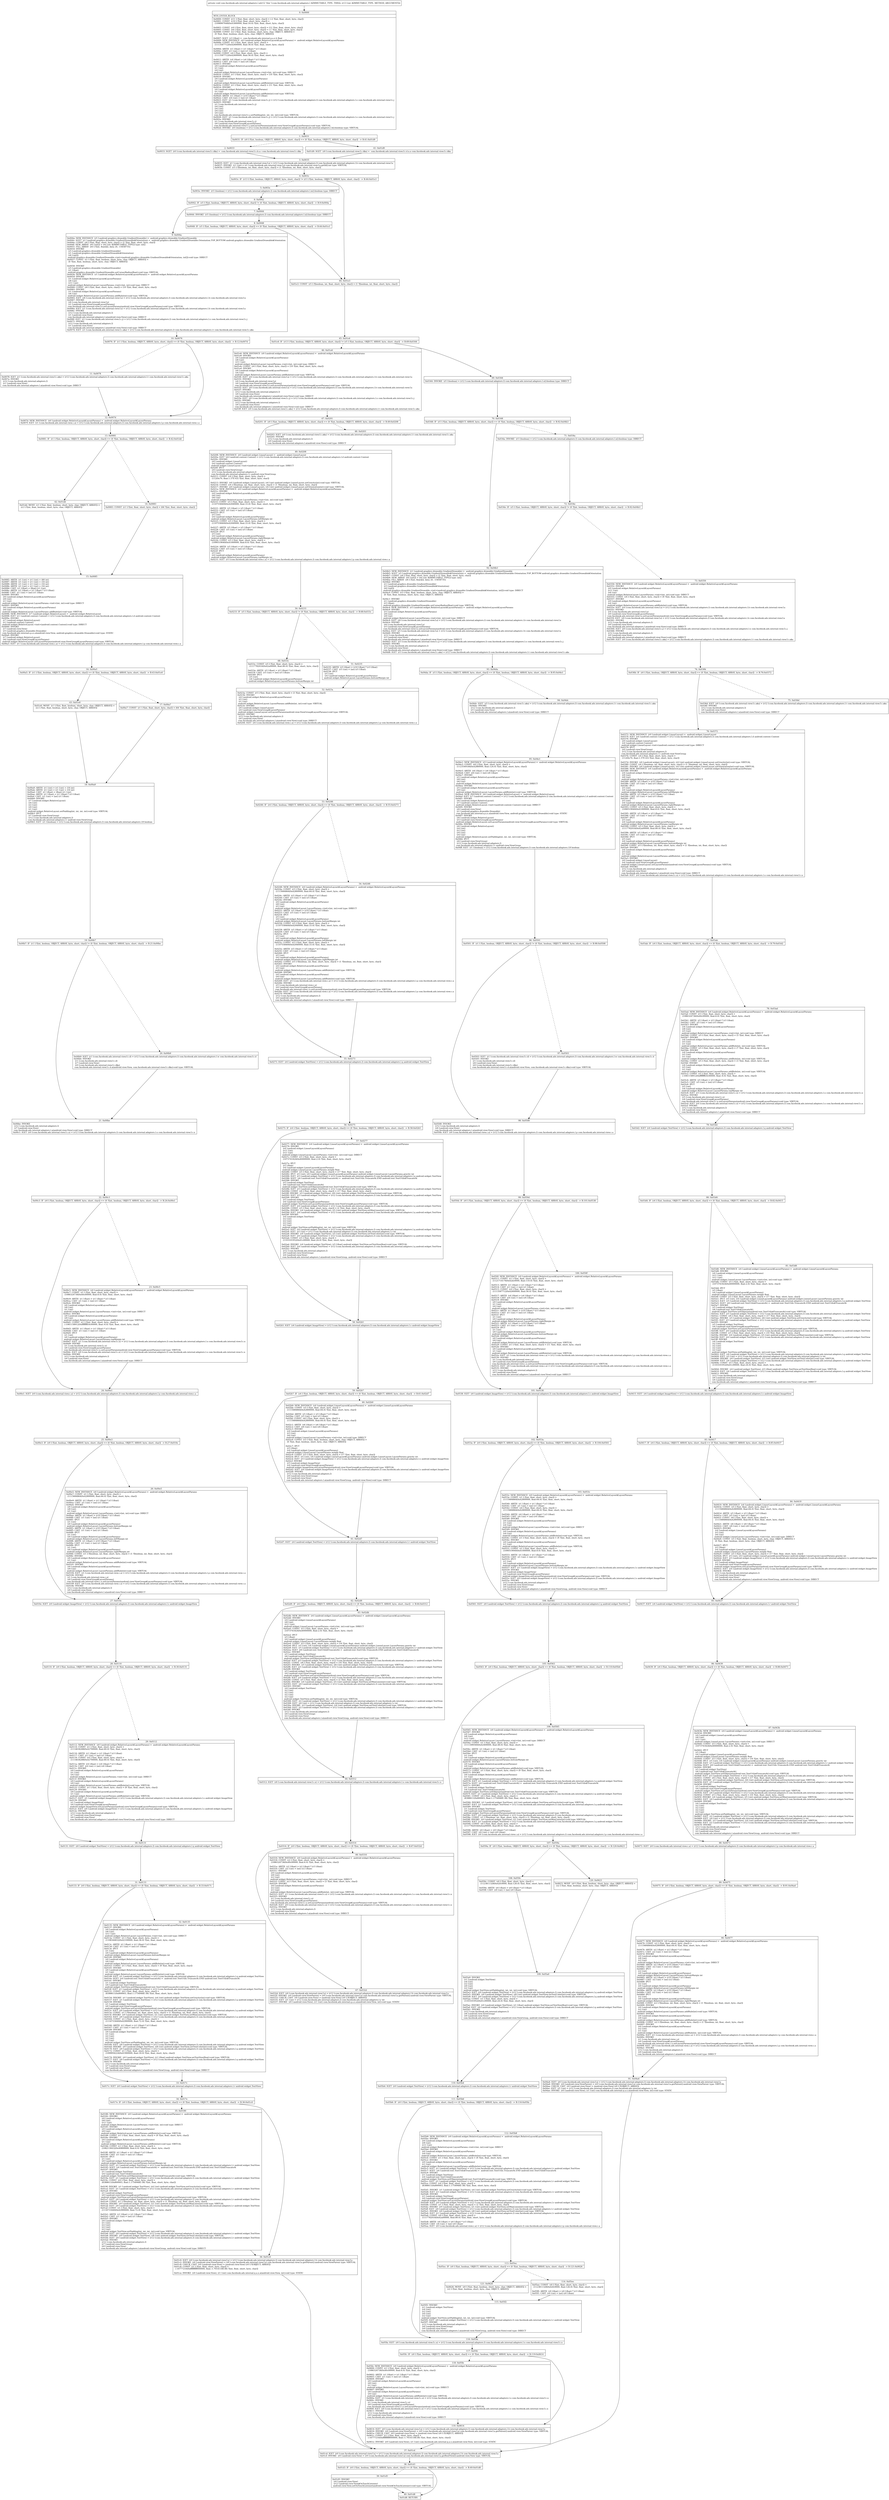 digraph "CFG forcom.facebook.ads.internal.adapters.l.a(I)V" {
Node_0 [shape=record,label="{0\:\ 0x0000|MTH_ENTER_BLOCK\l|0x0000: CONST  (r11 I:?[int, float, short, byte, char]) = (\-2 ?[int, float, short, byte, char]) \l0x0001: CONST  (r10 I:?[int, float, short, byte, char]) = \l  (1098907648(0x41800000, float:16.0) ?[int, float, short, byte, char])\l \l0x0003: CONST  (r9 I:?[int, float, short, byte, char]) = (12 ?[int, float, short, byte, char]) \l0x0005: CONST  (r8 I:?[int, float, short, byte, char]) = (\-1 ?[int, float, short, byte, char]) \l0x0006: CONST  (r2 I:?[int, float, boolean, short, byte, char, OBJECT, ARRAY]) = \l  (0 ?[int, float, boolean, short, byte, char, OBJECT, ARRAY])\l \l0x0007: SGET  (r3 I:float) =  com.facebook.ads.internal.q.a.x.b float \l0x0009: NEW_INSTANCE  (r0 I:android.widget.RelativeLayout$LayoutParams) =  android.widget.RelativeLayout$LayoutParams \l0x000b: CONST  (r1 I:?[int, float, short, byte, char]) = \l  (1113587712(0x42600000, float:56.0) ?[int, float, short, byte, char])\l \l0x000d: ARITH  (r1 I:float) = (r1 I:float) * (r3 I:float) \l0x000e: CAST  (r1 I:int) = (int) (r1 I:float) \l0x000f: CONST  (r4 I:?[int, float, short, byte, char]) = \l  (1113587712(0x42600000, float:56.0) ?[int, float, short, byte, char])\l \l0x0011: ARITH  (r4 I:float) = (r4 I:float) * (r3 I:float) \l0x0012: CAST  (r4 I:int) = (int) (r4 I:float) \l0x0013: INVOKE  \l  (r0 I:android.widget.RelativeLayout$LayoutParams)\l  (r1 I:int)\l  (r4 I:int)\l android.widget.RelativeLayout.LayoutParams.\<init\>(int, int):void type: DIRECT \l0x0016: CONST  (r1 I:?[int, float, short, byte, char]) = (10 ?[int, float, short, byte, char]) \l0x0018: INVOKE  \l  (r0 I:android.widget.RelativeLayout$LayoutParams)\l  (r1 I:int)\l android.widget.RelativeLayout.LayoutParams.addRule(int):void type: VIRTUAL \l0x001b: CONST  (r1 I:?[int, float, short, byte, char]) = (11 ?[int, float, short, byte, char]) \l0x001d: INVOKE  \l  (r0 I:android.widget.RelativeLayout$LayoutParams)\l  (r1 I:int)\l android.widget.RelativeLayout.LayoutParams.addRule(int):void type: VIRTUAL \l0x0020: ARITH  (r1 I:float) = (r10 I:float) * (r3 I:float) \l0x0022: CAST  (r4 I:int) = (int) (r1 I:float) \l0x0023: IGET  (r1 I:com.facebook.ads.internal.view.f.c.j) = (r12 I:com.facebook.ads.internal.adapters.l) com.facebook.ads.internal.adapters.l.x com.facebook.ads.internal.view.f.c.j \l0x0025: INVOKE  \l  (r1 I:com.facebook.ads.internal.view.f.c.j)\l  (r4 I:int)\l  (r4 I:int)\l  (r4 I:int)\l  (r4 I:int)\l com.facebook.ads.internal.view.f.c.j.setPadding(int, int, int, int):void type: VIRTUAL \l0x0028: IGET  (r1 I:com.facebook.ads.internal.view.f.c.j) = (r12 I:com.facebook.ads.internal.adapters.l) com.facebook.ads.internal.adapters.l.x com.facebook.ads.internal.view.f.c.j \l0x002a: INVOKE  \l  (r1 I:com.facebook.ads.internal.view.f.c.j)\l  (r0 I:android.view.ViewGroup$LayoutParams)\l com.facebook.ads.internal.view.f.c.j.setLayoutParams(android.view.ViewGroup$LayoutParams):void type: VIRTUAL \l0x002d: INVOKE  (r0 I:boolean) = (r12 I:com.facebook.ads.internal.adapters.l) com.facebook.ads.internal.adapters.l.h():boolean type: VIRTUAL \l}"];
Node_1 [shape=record,label="{1\:\ 0x0031|0x0031: IF  (r0 I:?[int, boolean, OBJECT, ARRAY, byte, short, char]) == (0 ?[int, boolean, OBJECT, ARRAY, byte, short, char])  \-\> B:41:0x01d9 \l}"];
Node_2 [shape=record,label="{2\:\ 0x0033|0x0033: SGET  (r0 I:com.facebook.ads.internal.view.f.c.d$a) =  com.facebook.ads.internal.view.f.c.d.a.c com.facebook.ads.internal.view.f.c.d$a \l}"];
Node_3 [shape=record,label="{3\:\ 0x0035|0x0035: IGET  (r1 I:com.facebook.ads.internal.view.f.a) = (r12 I:com.facebook.ads.internal.adapters.l) com.facebook.ads.internal.adapters.l.b com.facebook.ads.internal.view.f.a \l0x0037: INVOKE  (r1 I:int) = (r1 I:com.facebook.ads.internal.view.f.a) com.facebook.ads.internal.view.f.a.getId():int type: VIRTUAL \l0x003b: CONST  (r5 I:?[boolean, int, float, short, byte, char]) = (1 ?[boolean, int, float, short, byte, char]) \l}"];
Node_4 [shape=record,label="{4\:\ 0x003c|0x003c: IF  (r13 I:?[int, boolean, OBJECT, ARRAY, byte, short, char]) != (r5 I:?[int, boolean, OBJECT, ARRAY, byte, short, char])  \-\> B:44:0x01e3 \l}"];
Node_5 [shape=record,label="{5\:\ 0x003e|0x003e: INVOKE  (r5 I:boolean) = (r12 I:com.facebook.ads.internal.adapters.l) com.facebook.ads.internal.adapters.l.m():boolean type: DIRECT \l}"];
Node_6 [shape=record,label="{6\:\ 0x0042|0x0042: IF  (r5 I:?[int, boolean, OBJECT, ARRAY, byte, short, char]) != (0 ?[int, boolean, OBJECT, ARRAY, byte, short, char])  \-\> B:9:0x004a \l}"];
Node_7 [shape=record,label="{7\:\ 0x0044|0x0044: INVOKE  (r5 I:boolean) = (r12 I:com.facebook.ads.internal.adapters.l) com.facebook.ads.internal.adapters.l.n():boolean type: DIRECT \l}"];
Node_8 [shape=record,label="{8\:\ 0x0048|0x0048: IF  (r5 I:?[int, boolean, OBJECT, ARRAY, byte, short, char]) == (0 ?[int, boolean, OBJECT, ARRAY, byte, short, char])  \-\> B:44:0x01e3 \l}"];
Node_9 [shape=record,label="{9\:\ 0x004a|0x004a: NEW_INSTANCE  (r5 I:android.graphics.drawable.GradientDrawable) =  android.graphics.drawable.GradientDrawable \l0x004c: SGET  (r1 I:android.graphics.drawable.GradientDrawable$Orientation) =  android.graphics.drawable.GradientDrawable.Orientation.TOP_BOTTOM android.graphics.drawable.GradientDrawable$Orientation \l0x004e: CONST  (r6 I:?[int, float, short, byte, char]) = (2 ?[int, float, short, byte, char]) \l0x004f: NEW_ARRAY  (r6 I:int[]) = (r6 I:int A[IMMUTABLE_TYPE]) type: int[] \l0x0051: FILL_ARRAY  (r6 I:?[int, float][]), data: [0, \-15658735] \l0x0054: INVOKE  \l  (r5 I:android.graphics.drawable.GradientDrawable)\l  (r1 I:android.graphics.drawable.GradientDrawable$Orientation)\l  (r6 I:int[])\l android.graphics.drawable.GradientDrawable.\<init\>(android.graphics.drawable.GradientDrawable$Orientation, int[]):void type: DIRECT \l0x0057: CONST  (r1 I:?[int, float, boolean, short, byte, char, OBJECT, ARRAY]) = \l  (0 ?[int, float, boolean, short, byte, char, OBJECT, ARRAY])\l \l0x0058: INVOKE  \l  (r5 I:android.graphics.drawable.GradientDrawable)\l  (r1 I:float)\l android.graphics.drawable.GradientDrawable.setCornerRadius(float):void type: VIRTUAL \l0x005b: NEW_INSTANCE  (r1 I:android.widget.RelativeLayout$LayoutParams) =  android.widget.RelativeLayout$LayoutParams \l0x005d: INVOKE  \l  (r1 I:android.widget.RelativeLayout$LayoutParams)\l  (r8 I:int)\l  (r11 I:int)\l android.widget.RelativeLayout.LayoutParams.\<init\>(int, int):void type: DIRECT \l0x0060: CONST  (r6 I:?[int, float, short, byte, char]) = (10 ?[int, float, short, byte, char]) \l0x0062: INVOKE  \l  (r1 I:android.widget.RelativeLayout$LayoutParams)\l  (r6 I:int)\l android.widget.RelativeLayout.LayoutParams.addRule(int):void type: VIRTUAL \l0x0065: IGET  (r6 I:com.facebook.ads.internal.view.f.a) = (r12 I:com.facebook.ads.internal.adapters.l) com.facebook.ads.internal.adapters.l.b com.facebook.ads.internal.view.f.a \l0x0067: INVOKE  \l  (r6 I:com.facebook.ads.internal.view.f.a)\l  (r1 I:android.view.ViewGroup$LayoutParams)\l com.facebook.ads.internal.view.f.a.setLayoutParams(android.view.ViewGroup$LayoutParams):void type: VIRTUAL \l0x006a: IGET  (r1 I:com.facebook.ads.internal.view.f.a) = (r12 I:com.facebook.ads.internal.adapters.l) com.facebook.ads.internal.adapters.l.b com.facebook.ads.internal.view.f.a \l0x006c: INVOKE  \l  (r12 I:com.facebook.ads.internal.adapters.l)\l  (r1 I:android.view.View)\l com.facebook.ads.internal.adapters.l.a(android.view.View):void type: DIRECT \l0x006f: IGET  (r1 I:com.facebook.ads.internal.view.f.c.j) = (r12 I:com.facebook.ads.internal.adapters.l) com.facebook.ads.internal.adapters.l.x com.facebook.ads.internal.view.f.c.j \l0x0071: INVOKE  \l  (r12 I:com.facebook.ads.internal.adapters.l)\l  (r1 I:android.view.View)\l com.facebook.ads.internal.adapters.l.a(android.view.View):void type: DIRECT \l0x0074: IGET  (r1 I:com.facebook.ads.internal.view.f.c.a$a) = (r12 I:com.facebook.ads.internal.adapters.l) com.facebook.ads.internal.adapters.l.t com.facebook.ads.internal.view.f.c.a$a \l}"];
Node_10 [shape=record,label="{10\:\ 0x0076|0x0076: IF  (r1 I:?[int, boolean, OBJECT, ARRAY, byte, short, char]) == (0 ?[int, boolean, OBJECT, ARRAY, byte, short, char])  \-\> B:12:0x007d \l}"];
Node_11 [shape=record,label="{11\:\ 0x0078|0x0078: IGET  (r1 I:com.facebook.ads.internal.view.f.c.a$a) = (r12 I:com.facebook.ads.internal.adapters.l) com.facebook.ads.internal.adapters.l.t com.facebook.ads.internal.view.f.c.a$a \l0x007a: INVOKE  \l  (r12 I:com.facebook.ads.internal.adapters.l)\l  (r1 I:android.view.View)\l com.facebook.ads.internal.adapters.l.a(android.view.View):void type: DIRECT \l}"];
Node_12 [shape=record,label="{12\:\ 0x007d|0x007d: NEW_INSTANCE  (r6 I:android.widget.RelativeLayout$LayoutParams) =  android.widget.RelativeLayout$LayoutParams \l0x007f: IGET  (r1 I:com.facebook.ads.internal.view.c.a) = (r12 I:com.facebook.ads.internal.adapters.l) com.facebook.ads.internal.adapters.l.p com.facebook.ads.internal.view.c.a \l}"];
Node_13 [shape=record,label="{13\:\ 0x0081|0x0081: IF  (r1 I:?[int, boolean, OBJECT, ARRAY, byte, short, char]) == (0 ?[int, boolean, OBJECT, ARRAY, byte, short, char])  \-\> B:42:0x01dd \l}"];
Node_14 [shape=record,label="{14\:\ 0x0083|0x0083: CONST  (r1 I:?[int, float, short, byte, char]) = (64 ?[int, float, short, byte, char]) \l}"];
Node_15 [shape=record,label="{15\:\ 0x0085|0x0085: ARITH  (r1 I:int) = (r1 I:int) + (60 int) \l0x0087: ARITH  (r1 I:int) = (r1 I:int) + (16 int) \l0x0089: ARITH  (r1 I:int) = (r1 I:int) + (16 int) \l0x008b: ARITH  (r1 I:int) = (r1 I:int) + (16 int) \l0x008d: CAST  (r1 I:float) = (float) (r1 I:int) \l0x008e: ARITH  (r1 I:float) = (r1 I:float) * (r3 I:float) \l0x008f: CAST  (r1 I:int) = (int) (r1 I:float) \l0x0090: INVOKE  \l  (r6 I:android.widget.RelativeLayout$LayoutParams)\l  (r8 I:int)\l  (r1 I:int)\l android.widget.RelativeLayout.LayoutParams.\<init\>(int, int):void type: DIRECT \l0x0093: INVOKE  \l  (r6 I:android.widget.RelativeLayout$LayoutParams)\l  (r9 I:int)\l android.widget.RelativeLayout.LayoutParams.addRule(int):void type: VIRTUAL \l0x0096: NEW_INSTANCE  (r7 I:android.widget.RelativeLayout) =  android.widget.RelativeLayout \l0x0098: IGET  (r1 I:android.content.Context) = (r12 I:com.facebook.ads.internal.adapters.l) com.facebook.ads.internal.adapters.l.d android.content.Context \l0x009a: INVOKE  \l  (r7 I:android.widget.RelativeLayout)\l  (r1 I:android.content.Context)\l android.widget.RelativeLayout.\<init\>(android.content.Context):void type: DIRECT \l0x009d: INVOKE  \l  (r7 I:android.view.View)\l  (r5 I:android.graphics.drawable.Drawable)\l com.facebook.ads.internal.q.a.x.a(android.view.View, android.graphics.drawable.Drawable):void type: STATIC \l0x00a0: INVOKE  \l  (r7 I:android.widget.RelativeLayout)\l  (r6 I:android.view.ViewGroup$LayoutParams)\l android.widget.RelativeLayout.setLayoutParams(android.view.ViewGroup$LayoutParams):void type: VIRTUAL \l0x00a3: IGET  (r1 I:com.facebook.ads.internal.view.c.a) = (r12 I:com.facebook.ads.internal.adapters.l) com.facebook.ads.internal.adapters.l.p com.facebook.ads.internal.view.c.a \l}"];
Node_16 [shape=record,label="{16\:\ 0x00a5|0x00a5: IF  (r1 I:?[int, boolean, OBJECT, ARRAY, byte, short, char]) == (0 ?[int, boolean, OBJECT, ARRAY, byte, short, char])  \-\> B:43:0x01e0 \l}"];
Node_17 [shape=record,label="{17\:\ 0x00a7|0x00a7: CONST  (r1 I:?[int, float, short, byte, char]) = (64 ?[int, float, short, byte, char]) \l}"];
Node_18 [shape=record,label="{18\:\ 0x00a9|0x00a9: ARITH  (r1 I:int) = (r1 I:int) + (16 int) \l0x00ab: ARITH  (r1 I:int) = (r1 I:int) + (16 int) \l0x00ad: CAST  (r1 I:float) = (float) (r1 I:int) \l0x00ae: ARITH  (r1 I:float) = (r1 I:float) * (r3 I:float) \l0x00af: CAST  (r1 I:int) = (int) (r1 I:float) \l0x00b0: INVOKE  \l  (r7 I:android.widget.RelativeLayout)\l  (r4 I:int)\l  (r2 I:int)\l  (r4 I:int)\l  (r1 I:int)\l android.widget.RelativeLayout.setPadding(int, int, int, int):void type: VIRTUAL \l0x00b3: IPUT  \l  (r7 I:android.view.ViewGroup)\l  (r12 I:com.facebook.ads.internal.adapters.l)\l com.facebook.ads.internal.adapters.l.v android.view.ViewGroup \l0x00b5: IGET  (r1 I:boolean) = (r12 I:com.facebook.ads.internal.adapters.l) com.facebook.ads.internal.adapters.l.B boolean \l}"];
Node_19 [shape=record,label="{19\:\ 0x00b7|0x00b7: IF  (r1 I:?[int, boolean, OBJECT, ARRAY, byte, short, char]) != (0 ?[int, boolean, OBJECT, ARRAY, byte, short, char])  \-\> B:21:0x00be \l}"];
Node_20 [shape=record,label="{20\:\ 0x00b9|0x00b9: IGET  (r1 I:com.facebook.ads.internal.view.f.c.d) = (r12 I:com.facebook.ads.internal.adapters.l) com.facebook.ads.internal.adapters.l.w com.facebook.ads.internal.view.f.c.d \l0x00bb: INVOKE  \l  (r1 I:com.facebook.ads.internal.view.f.c.d)\l  (r7 I:android.view.View)\l  (r0 I:com.facebook.ads.internal.view.f.c.d$a)\l com.facebook.ads.internal.view.f.c.d.a(android.view.View, com.facebook.ads.internal.view.f.c.d$a):void type: VIRTUAL \l}"];
Node_21 [shape=record,label="{21\:\ 0x00be|0x00be: INVOKE  \l  (r12 I:com.facebook.ads.internal.adapters.l)\l  (r7 I:android.view.View)\l com.facebook.ads.internal.adapters.l.a(android.view.View):void type: DIRECT \l0x00c1: IGET  (r0 I:com.facebook.ads.internal.view.f.c.n) = (r12 I:com.facebook.ads.internal.adapters.l) com.facebook.ads.internal.adapters.l.u com.facebook.ads.internal.view.f.c.n \l}"];
Node_22 [shape=record,label="{22\:\ 0x00c3|0x00c3: IF  (r0 I:?[int, boolean, OBJECT, ARRAY, byte, short, char]) == (0 ?[int, boolean, OBJECT, ARRAY, byte, short, char])  \-\> B:24:0x00e1 \l}"];
Node_23 [shape=record,label="{23\:\ 0x00c5|0x00c5: NEW_INSTANCE  (r0 I:android.widget.RelativeLayout$LayoutParams) =  android.widget.RelativeLayout$LayoutParams \l0x00c7: CONST  (r1 I:?[int, float, short, byte, char]) = \l  (1086324736(0x40c00000, float:6.0) ?[int, float, short, byte, char])\l \l0x00c9: ARITH  (r1 I:float) = (r1 I:float) * (r3 I:float) \l0x00ca: CAST  (r1 I:int) = (int) (r1 I:float) \l0x00cb: INVOKE  \l  (r0 I:android.widget.RelativeLayout$LayoutParams)\l  (r8 I:int)\l  (r1 I:int)\l android.widget.RelativeLayout.LayoutParams.\<init\>(int, int):void type: DIRECT \l0x00ce: INVOKE  \l  (r0 I:android.widget.RelativeLayout$LayoutParams)\l  (r9 I:int)\l android.widget.RelativeLayout.LayoutParams.addRule(int):void type: VIRTUAL \l0x00d1: CONST  (r1 I:?[int, float, short, byte, char]) = \l  (\-1061158912(0xffffffffc0c00000, float:\-6.0) ?[int, float, short, byte, char])\l \l0x00d3: ARITH  (r1 I:float) = (r1 I:float) * (r3 I:float) \l0x00d4: CAST  (r1 I:int) = (int) (r1 I:float) \l0x00d5: IPUT  \l  (r1 I:int)\l  (r0 I:android.widget.RelativeLayout$LayoutParams)\l android.widget.RelativeLayout.LayoutParams.topMargin int \l0x00d7: IGET  (r1 I:com.facebook.ads.internal.view.f.c.n) = (r12 I:com.facebook.ads.internal.adapters.l) com.facebook.ads.internal.adapters.l.u com.facebook.ads.internal.view.f.c.n \l0x00d9: INVOKE  \l  (r1 I:com.facebook.ads.internal.view.f.c.n)\l  (r0 I:android.view.ViewGroup$LayoutParams)\l com.facebook.ads.internal.view.f.c.n.setLayoutParams(android.view.ViewGroup$LayoutParams):void type: VIRTUAL \l0x00dc: IGET  (r0 I:com.facebook.ads.internal.view.f.c.n) = (r12 I:com.facebook.ads.internal.adapters.l) com.facebook.ads.internal.adapters.l.u com.facebook.ads.internal.view.f.c.n \l0x00de: INVOKE  \l  (r12 I:com.facebook.ads.internal.adapters.l)\l  (r0 I:android.view.View)\l com.facebook.ads.internal.adapters.l.a(android.view.View):void type: DIRECT \l}"];
Node_24 [shape=record,label="{24\:\ 0x00e1|0x00e1: IGET  (r0 I:com.facebook.ads.internal.view.c.a) = (r12 I:com.facebook.ads.internal.adapters.l) com.facebook.ads.internal.adapters.l.p com.facebook.ads.internal.view.c.a \l}"];
Node_25 [shape=record,label="{25\:\ 0x00e3|0x00e3: IF  (r0 I:?[int, boolean, OBJECT, ARRAY, byte, short, char]) == (0 ?[int, boolean, OBJECT, ARRAY, byte, short, char])  \-\> B:27:0x010e \l}"];
Node_26 [shape=record,label="{26\:\ 0x00e5|0x00e5: NEW_INSTANCE  (r0 I:android.widget.RelativeLayout$LayoutParams) =  android.widget.RelativeLayout$LayoutParams \l0x00e7: CONST  (r1 I:?[int, float, short, byte, char]) = \l  (1115684864(0x42800000, float:64.0) ?[int, float, short, byte, char])\l \l0x00e9: ARITH  (r1 I:float) = (r1 I:float) * (r3 I:float) \l0x00ea: CAST  (r1 I:int) = (int) (r1 I:float) \l0x00eb: INVOKE  \l  (r0 I:android.widget.RelativeLayout$LayoutParams)\l  (r8 I:int)\l  (r1 I:int)\l android.widget.RelativeLayout.LayoutParams.\<init\>(int, int):void type: DIRECT \l0x00ee: ARITH  (r1 I:float) = (r10 I:float) * (r3 I:float) \l0x00f0: CAST  (r1 I:int) = (int) (r1 I:float) \l0x00f1: IPUT  \l  (r1 I:int)\l  (r0 I:android.widget.RelativeLayout$LayoutParams)\l android.widget.RelativeLayout.LayoutParams.bottomMargin int \l0x00f3: ARITH  (r1 I:float) = (r10 I:float) * (r3 I:float) \l0x00f5: CAST  (r1 I:int) = (int) (r1 I:float) \l0x00f6: IPUT  \l  (r1 I:int)\l  (r0 I:android.widget.RelativeLayout$LayoutParams)\l android.widget.RelativeLayout.LayoutParams.leftMargin int \l0x00f8: ARITH  (r1 I:float) = (r10 I:float) * (r3 I:float) \l0x00fa: CAST  (r1 I:int) = (int) (r1 I:float) \l0x00fb: IPUT  \l  (r1 I:int)\l  (r0 I:android.widget.RelativeLayout$LayoutParams)\l android.widget.RelativeLayout.LayoutParams.rightMargin int \l0x00fd: CONST  (r1 I:?[boolean, int, float, short, byte, char]) = (1 ?[boolean, int, float, short, byte, char]) \l0x00fe: INVOKE  \l  (r0 I:android.widget.RelativeLayout$LayoutParams)\l  (r1 I:int)\l android.widget.RelativeLayout.LayoutParams.addRule(int):void type: VIRTUAL \l0x0101: INVOKE  \l  (r0 I:android.widget.RelativeLayout$LayoutParams)\l  (r9 I:int)\l android.widget.RelativeLayout.LayoutParams.addRule(int):void type: VIRTUAL \l0x0104: IGET  (r1 I:com.facebook.ads.internal.view.c.a) = (r12 I:com.facebook.ads.internal.adapters.l) com.facebook.ads.internal.adapters.l.p com.facebook.ads.internal.view.c.a \l0x0106: INVOKE  \l  (r1 I:com.facebook.ads.internal.view.c.a)\l  (r0 I:android.view.ViewGroup$LayoutParams)\l com.facebook.ads.internal.view.c.a.setLayoutParams(android.view.ViewGroup$LayoutParams):void type: VIRTUAL \l0x0109: IGET  (r0 I:com.facebook.ads.internal.view.c.a) = (r12 I:com.facebook.ads.internal.adapters.l) com.facebook.ads.internal.adapters.l.p com.facebook.ads.internal.view.c.a \l0x010b: INVOKE  \l  (r12 I:com.facebook.ads.internal.adapters.l)\l  (r0 I:android.view.View)\l com.facebook.ads.internal.adapters.l.a(android.view.View):void type: DIRECT \l}"];
Node_27 [shape=record,label="{27\:\ 0x010e|0x010e: IGET  (r0 I:android.widget.ImageView) = (r12 I:com.facebook.ads.internal.adapters.l) com.facebook.ads.internal.adapters.l.s android.widget.ImageView \l}"];
Node_28 [shape=record,label="{28\:\ 0x0110|0x0110: IF  (r0 I:?[int, boolean, OBJECT, ARRAY, byte, short, char]) == (0 ?[int, boolean, OBJECT, ARRAY, byte, short, char])  \-\> B:30:0x0131 \l}"];
Node_29 [shape=record,label="{29\:\ 0x0112|0x0112: NEW_INSTANCE  (r0 I:android.widget.RelativeLayout$LayoutParams) =  android.widget.RelativeLayout$LayoutParams \l0x0114: CONST  (r1 I:?[int, float, short, byte, char]) = \l  (1114636288(0x42700000, float:60.0) ?[int, float, short, byte, char])\l \l0x0116: ARITH  (r1 I:float) = (r1 I:float) * (r3 I:float) \l0x0117: CAST  (r1 I:int) = (int) (r1 I:float) \l0x0118: CONST  (r4 I:?[int, float, short, byte, char]) = \l  (1114636288(0x42700000, float:60.0) ?[int, float, short, byte, char])\l \l0x011a: ARITH  (r4 I:float) = (r4 I:float) * (r3 I:float) \l0x011b: CAST  (r4 I:int) = (int) (r4 I:float) \l0x011c: INVOKE  \l  (r0 I:android.widget.RelativeLayout$LayoutParams)\l  (r1 I:int)\l  (r4 I:int)\l android.widget.RelativeLayout.LayoutParams.\<init\>(int, int):void type: DIRECT \l0x011f: INVOKE  \l  (r0 I:android.widget.RelativeLayout$LayoutParams)\l  (r9 I:int)\l android.widget.RelativeLayout.LayoutParams.addRule(int):void type: VIRTUAL \l0x0122: CONST  (r1 I:?[int, float, short, byte, char]) = (9 ?[int, float, short, byte, char]) \l0x0124: INVOKE  \l  (r0 I:android.widget.RelativeLayout$LayoutParams)\l  (r1 I:int)\l android.widget.RelativeLayout.LayoutParams.addRule(int):void type: VIRTUAL \l0x0127: IGET  (r1 I:android.widget.ImageView) = (r12 I:com.facebook.ads.internal.adapters.l) com.facebook.ads.internal.adapters.l.s android.widget.ImageView \l0x0129: INVOKE  \l  (r1 I:android.widget.ImageView)\l  (r0 I:android.view.ViewGroup$LayoutParams)\l android.widget.ImageView.setLayoutParams(android.view.ViewGroup$LayoutParams):void type: VIRTUAL \l0x012c: IGET  (r0 I:android.widget.ImageView) = (r12 I:com.facebook.ads.internal.adapters.l) com.facebook.ads.internal.adapters.l.s android.widget.ImageView \l0x012e: INVOKE  \l  (r12 I:com.facebook.ads.internal.adapters.l)\l  (r7 I:android.view.ViewGroup)\l  (r0 I:android.view.View)\l com.facebook.ads.internal.adapters.l.a(android.view.ViewGroup, android.view.View):void type: DIRECT \l}"];
Node_30 [shape=record,label="{30\:\ 0x0131|0x0131: IGET  (r0 I:android.widget.TextView) = (r12 I:com.facebook.ads.internal.adapters.l) com.facebook.ads.internal.adapters.l.q android.widget.TextView \l}"];
Node_31 [shape=record,label="{31\:\ 0x0133|0x0133: IF  (r0 I:?[int, boolean, OBJECT, ARRAY, byte, short, char]) == (0 ?[int, boolean, OBJECT, ARRAY, byte, short, char])  \-\> B:33:0x017c \l}"];
Node_32 [shape=record,label="{32\:\ 0x0135|0x0135: NEW_INSTANCE  (r0 I:android.widget.RelativeLayout$LayoutParams) =  android.widget.RelativeLayout$LayoutParams \l0x0137: INVOKE  \l  (r0 I:android.widget.RelativeLayout$LayoutParams)\l  (r8 I:int)\l  (r11 I:int)\l android.widget.RelativeLayout.LayoutParams.\<init\>(int, int):void type: DIRECT \l0x013a: CONST  (r1 I:?[int, float, short, byte, char]) = \l  (1108344832(0x42100000, float:36.0) ?[int, float, short, byte, char])\l \l0x013c: ARITH  (r1 I:float) = (r1 I:float) * (r3 I:float) \l0x013d: CAST  (r1 I:int) = (int) (r1 I:float) \l0x013e: IPUT  \l  (r1 I:int)\l  (r0 I:android.widget.RelativeLayout$LayoutParams)\l android.widget.RelativeLayout.LayoutParams.bottomMargin int \l0x0140: INVOKE  \l  (r0 I:android.widget.RelativeLayout$LayoutParams)\l  (r9 I:int)\l android.widget.RelativeLayout.LayoutParams.addRule(int):void type: VIRTUAL \l0x0143: CONST  (r1 I:?[int, float, short, byte, char]) = (9 ?[int, float, short, byte, char]) \l0x0145: INVOKE  \l  (r0 I:android.widget.RelativeLayout$LayoutParams)\l  (r1 I:int)\l android.widget.RelativeLayout.LayoutParams.addRule(int):void type: VIRTUAL \l0x0148: IGET  (r1 I:android.widget.TextView) = (r12 I:com.facebook.ads.internal.adapters.l) com.facebook.ads.internal.adapters.l.q android.widget.TextView \l0x014a: SGET  (r4 I:android.text.TextUtils$TruncateAt) =  android.text.TextUtils.TruncateAt.END android.text.TextUtils$TruncateAt \l0x014c: INVOKE  \l  (r1 I:android.widget.TextView)\l  (r4 I:android.text.TextUtils$TruncateAt)\l android.widget.TextView.setEllipsize(android.text.TextUtils$TruncateAt):void type: VIRTUAL \l0x014f: IGET  (r1 I:android.widget.TextView) = (r12 I:com.facebook.ads.internal.adapters.l) com.facebook.ads.internal.adapters.l.q android.widget.TextView \l0x0151: CONST  (r4 I:?[int, float, short, byte, char]) = \l  (8388611(0x800003, float:1.1754948E\-38) ?[int, float, short, byte, char])\l \l0x0154: INVOKE  (r1 I:android.widget.TextView), (r4 I:int) android.widget.TextView.setGravity(int):void type: VIRTUAL \l0x0157: IGET  (r1 I:android.widget.TextView) = (r12 I:com.facebook.ads.internal.adapters.l) com.facebook.ads.internal.adapters.l.q android.widget.TextView \l0x0159: INVOKE  \l  (r1 I:android.widget.TextView)\l  (r0 I:android.view.ViewGroup$LayoutParams)\l android.widget.TextView.setLayoutParams(android.view.ViewGroup$LayoutParams):void type: VIRTUAL \l0x015c: IGET  (r0 I:android.widget.TextView) = (r12 I:com.facebook.ads.internal.adapters.l) com.facebook.ads.internal.adapters.l.q android.widget.TextView \l0x015e: CONST  (r1 I:?[boolean, int, float, short, byte, char]) = (1 ?[boolean, int, float, short, byte, char]) \l0x015f: INVOKE  (r0 I:android.widget.TextView), (r1 I:int) android.widget.TextView.setMaxLines(int):void type: VIRTUAL \l0x0162: IGET  (r0 I:android.widget.TextView) = (r12 I:com.facebook.ads.internal.adapters.l) com.facebook.ads.internal.adapters.l.q android.widget.TextView \l0x0164: CONST  (r1 I:?[int, float, short, byte, char]) = \l  (1116733440(0x42900000, float:72.0) ?[int, float, short, byte, char])\l \l0x0166: ARITH  (r1 I:float) = (r1 I:float) * (r3 I:float) \l0x0167: CAST  (r1 I:int) = (int) (r1 I:float) \l0x0168: INVOKE  \l  (r0 I:android.widget.TextView)\l  (r1 I:int)\l  (r2 I:int)\l  (r2 I:int)\l  (r2 I:int)\l android.widget.TextView.setPadding(int, int, int, int):void type: VIRTUAL \l0x016b: IGET  (r0 I:android.widget.TextView) = (r12 I:com.facebook.ads.internal.adapters.l) com.facebook.ads.internal.adapters.l.q android.widget.TextView \l0x016d: INVOKE  (r0 I:android.widget.TextView), (r8 I:int) android.widget.TextView.setTextColor(int):void type: VIRTUAL \l0x0170: IGET  (r0 I:android.widget.TextView) = (r12 I:com.facebook.ads.internal.adapters.l) com.facebook.ads.internal.adapters.l.q android.widget.TextView \l0x0172: CONST  (r1 I:?[int, float, short, byte, char]) = \l  (1099956224(0x41900000, float:18.0) ?[int, float, short, byte, char])\l \l0x0174: INVOKE  (r0 I:android.widget.TextView), (r1 I:float) android.widget.TextView.setTextSize(float):void type: VIRTUAL \l0x0177: IGET  (r0 I:android.widget.TextView) = (r12 I:com.facebook.ads.internal.adapters.l) com.facebook.ads.internal.adapters.l.q android.widget.TextView \l0x0179: INVOKE  \l  (r12 I:com.facebook.ads.internal.adapters.l)\l  (r7 I:android.view.ViewGroup)\l  (r0 I:android.view.View)\l com.facebook.ads.internal.adapters.l.a(android.view.ViewGroup, android.view.View):void type: DIRECT \l}"];
Node_33 [shape=record,label="{33\:\ 0x017c|0x017c: IGET  (r0 I:android.widget.TextView) = (r12 I:com.facebook.ads.internal.adapters.l) com.facebook.ads.internal.adapters.l.r android.widget.TextView \l}"];
Node_34 [shape=record,label="{34\:\ 0x017e|0x017e: IF  (r0 I:?[int, boolean, OBJECT, ARRAY, byte, short, char]) == (0 ?[int, boolean, OBJECT, ARRAY, byte, short, char])  \-\> B:36:0x01c0 \l}"];
Node_35 [shape=record,label="{35\:\ 0x0180|0x0180: NEW_INSTANCE  (r0 I:android.widget.RelativeLayout$LayoutParams) =  android.widget.RelativeLayout$LayoutParams \l0x0182: INVOKE  \l  (r0 I:android.widget.RelativeLayout$LayoutParams)\l  (r8 I:int)\l  (r11 I:int)\l android.widget.RelativeLayout.LayoutParams.\<init\>(int, int):void type: DIRECT \l0x0185: INVOKE  \l  (r0 I:android.widget.RelativeLayout$LayoutParams)\l  (r9 I:int)\l android.widget.RelativeLayout.LayoutParams.addRule(int):void type: VIRTUAL \l0x0188: CONST  (r1 I:?[int, float, short, byte, char]) = (9 ?[int, float, short, byte, char]) \l0x018a: INVOKE  \l  (r0 I:android.widget.RelativeLayout$LayoutParams)\l  (r1 I:int)\l android.widget.RelativeLayout.LayoutParams.addRule(int):void type: VIRTUAL \l0x018d: CONST  (r1 I:?[int, float, short, byte, char]) = \l  (1082130432(0x40800000, float:4.0) ?[int, float, short, byte, char])\l \l0x018f: ARITH  (r1 I:float) = (r1 I:float) * (r3 I:float) \l0x0190: CAST  (r1 I:int) = (int) (r1 I:float) \l0x0191: IPUT  \l  (r1 I:int)\l  (r0 I:android.widget.RelativeLayout$LayoutParams)\l android.widget.RelativeLayout.LayoutParams.bottomMargin int \l0x0193: IGET  (r1 I:android.widget.TextView) = (r12 I:com.facebook.ads.internal.adapters.l) com.facebook.ads.internal.adapters.l.r android.widget.TextView \l0x0195: SGET  (r4 I:android.text.TextUtils$TruncateAt) =  android.text.TextUtils.TruncateAt.END android.text.TextUtils$TruncateAt \l0x0197: INVOKE  \l  (r1 I:android.widget.TextView)\l  (r4 I:android.text.TextUtils$TruncateAt)\l android.widget.TextView.setEllipsize(android.text.TextUtils$TruncateAt):void type: VIRTUAL \l0x019a: IGET  (r1 I:android.widget.TextView) = (r12 I:com.facebook.ads.internal.adapters.l) com.facebook.ads.internal.adapters.l.r android.widget.TextView \l0x019c: CONST  (r4 I:?[int, float, short, byte, char]) = \l  (8388611(0x800003, float:1.1754948E\-38) ?[int, float, short, byte, char])\l \l0x019f: INVOKE  (r1 I:android.widget.TextView), (r4 I:int) android.widget.TextView.setGravity(int):void type: VIRTUAL \l0x01a2: IGET  (r1 I:android.widget.TextView) = (r12 I:com.facebook.ads.internal.adapters.l) com.facebook.ads.internal.adapters.l.r android.widget.TextView \l0x01a4: INVOKE  \l  (r1 I:android.widget.TextView)\l  (r0 I:android.view.ViewGroup$LayoutParams)\l android.widget.TextView.setLayoutParams(android.view.ViewGroup$LayoutParams):void type: VIRTUAL \l0x01a7: IGET  (r0 I:android.widget.TextView) = (r12 I:com.facebook.ads.internal.adapters.l) com.facebook.ads.internal.adapters.l.r android.widget.TextView \l0x01a9: CONST  (r1 I:?[boolean, int, float, short, byte, char]) = (1 ?[boolean, int, float, short, byte, char]) \l0x01aa: INVOKE  (r0 I:android.widget.TextView), (r1 I:int) android.widget.TextView.setMaxLines(int):void type: VIRTUAL \l0x01ad: IGET  (r0 I:android.widget.TextView) = (r12 I:com.facebook.ads.internal.adapters.l) com.facebook.ads.internal.adapters.l.r android.widget.TextView \l0x01af: CONST  (r1 I:?[int, float, short, byte, char]) = \l  (1116733440(0x42900000, float:72.0) ?[int, float, short, byte, char])\l \l0x01b1: ARITH  (r1 I:float) = (r1 I:float) * (r3 I:float) \l0x01b2: CAST  (r1 I:int) = (int) (r1 I:float) \l0x01b3: INVOKE  \l  (r0 I:android.widget.TextView)\l  (r1 I:int)\l  (r2 I:int)\l  (r2 I:int)\l  (r2 I:int)\l android.widget.TextView.setPadding(int, int, int, int):void type: VIRTUAL \l0x01b6: IGET  (r0 I:android.widget.TextView) = (r12 I:com.facebook.ads.internal.adapters.l) com.facebook.ads.internal.adapters.l.r android.widget.TextView \l0x01b8: INVOKE  (r0 I:android.widget.TextView), (r8 I:int) android.widget.TextView.setTextColor(int):void type: VIRTUAL \l0x01bb: IGET  (r0 I:android.widget.TextView) = (r12 I:com.facebook.ads.internal.adapters.l) com.facebook.ads.internal.adapters.l.r android.widget.TextView \l0x01bd: INVOKE  \l  (r12 I:com.facebook.ads.internal.adapters.l)\l  (r7 I:android.view.ViewGroup)\l  (r0 I:android.view.View)\l com.facebook.ads.internal.adapters.l.a(android.view.ViewGroup, android.view.View):void type: DIRECT \l}"];
Node_36 [shape=record,label="{36\:\ 0x01c0|0x01c0: IGET  (r0 I:com.facebook.ads.internal.view.f.a) = (r12 I:com.facebook.ads.internal.adapters.l) com.facebook.ads.internal.adapters.l.b com.facebook.ads.internal.view.f.a \l0x01c2: INVOKE  (r0 I:android.view.ViewParent) = (r0 I:com.facebook.ads.internal.view.f.a) com.facebook.ads.internal.view.f.a.getParent():android.view.ViewParent type: VIRTUAL \l0x01c6: CHECK_CAST  (r0 I:android.view.View) = (android.view.View) (r0 I:?[OBJECT, ARRAY]) \l0x01c8: CONST  (r1 I:?[int, float, short, byte, char]) = \l  (\-16777216(0xffffffffff000000, float:\-1.7014118E38) ?[int, float, short, byte, char])\l \l0x01ca: INVOKE  (r0 I:android.view.View), (r1 I:int) com.facebook.ads.internal.q.a.x.a(android.view.View, int):void type: STATIC \l}"];
Node_37 [shape=record,label="{37\:\ 0x01cd|0x01cd: IGET  (r0 I:com.facebook.ads.internal.view.f.a) = (r12 I:com.facebook.ads.internal.adapters.l) com.facebook.ads.internal.adapters.l.b com.facebook.ads.internal.view.f.a \l0x01cf: INVOKE  (r0 I:android.view.View) = (r0 I:com.facebook.ads.internal.view.f.a) com.facebook.ads.internal.view.f.a.getRootView():android.view.View type: VIRTUAL \l}"];
Node_38 [shape=record,label="{38\:\ 0x01d3|0x01d3: IF  (r0 I:?[int, boolean, OBJECT, ARRAY, byte, short, char]) == (0 ?[int, boolean, OBJECT, ARRAY, byte, short, char])  \-\> B:40:0x01d8 \l}"];
Node_39 [shape=record,label="{39\:\ 0x01d5|0x01d5: INVOKE  \l  (r0 I:android.view.View)\l  (r12 I:android.view.View$OnTouchListener)\l android.view.View.setOnTouchListener(android.view.View$OnTouchListener):void type: VIRTUAL \l}"];
Node_40 [shape=record,label="{40\:\ 0x01d8|0x01d8: RETURN   \l}"];
Node_41 [shape=record,label="{41\:\ 0x01d9|0x01d9: SGET  (r0 I:com.facebook.ads.internal.view.f.c.d$a) =  com.facebook.ads.internal.view.f.c.d.a.a com.facebook.ads.internal.view.f.c.d$a \l}"];
Node_42 [shape=record,label="{42\:\ 0x01dd|0x01dd: MOVE  (r1 I:?[int, float, boolean, short, byte, char, OBJECT, ARRAY]) = \l  (r2 I:?[int, float, boolean, short, byte, char, OBJECT, ARRAY])\l \l}"];
Node_43 [shape=record,label="{43\:\ 0x01e0|0x01e0: MOVE  (r1 I:?[int, float, boolean, short, byte, char, OBJECT, ARRAY]) = \l  (r2 I:?[int, float, boolean, short, byte, char, OBJECT, ARRAY])\l \l}"];
Node_44 [shape=record,label="{44\:\ 0x01e3|0x01e3: CONST  (r5 I:?[boolean, int, float, short, byte, char]) = (1 ?[boolean, int, float, short, byte, char]) \l}"];
Node_45 [shape=record,label="{45\:\ 0x01e4|0x01e4: IF  (r13 I:?[int, boolean, OBJECT, ARRAY, byte, short, char]) != (r5 I:?[int, boolean, OBJECT, ARRAY, byte, short, char])  \-\> B:69:0x0344 \l}"];
Node_46 [shape=record,label="{46\:\ 0x01e6|0x01e6: NEW_INSTANCE  (r0 I:android.widget.RelativeLayout$LayoutParams) =  android.widget.RelativeLayout$LayoutParams \l0x01e8: INVOKE  \l  (r0 I:android.widget.RelativeLayout$LayoutParams)\l  (r8 I:int)\l  (r11 I:int)\l android.widget.RelativeLayout.LayoutParams.\<init\>(int, int):void type: DIRECT \l0x01eb: CONST  (r4 I:?[int, float, short, byte, char]) = (10 ?[int, float, short, byte, char]) \l0x01ed: INVOKE  \l  (r0 I:android.widget.RelativeLayout$LayoutParams)\l  (r4 I:int)\l android.widget.RelativeLayout.LayoutParams.addRule(int):void type: VIRTUAL \l0x01f0: IGET  (r4 I:com.facebook.ads.internal.view.f.a) = (r12 I:com.facebook.ads.internal.adapters.l) com.facebook.ads.internal.adapters.l.b com.facebook.ads.internal.view.f.a \l0x01f2: INVOKE  \l  (r4 I:com.facebook.ads.internal.view.f.a)\l  (r0 I:android.view.ViewGroup$LayoutParams)\l com.facebook.ads.internal.view.f.a.setLayoutParams(android.view.ViewGroup$LayoutParams):void type: VIRTUAL \l0x01f5: IGET  (r0 I:com.facebook.ads.internal.view.f.a) = (r12 I:com.facebook.ads.internal.adapters.l) com.facebook.ads.internal.adapters.l.b com.facebook.ads.internal.view.f.a \l0x01f7: INVOKE  \l  (r12 I:com.facebook.ads.internal.adapters.l)\l  (r0 I:android.view.View)\l com.facebook.ads.internal.adapters.l.a(android.view.View):void type: DIRECT \l0x01fa: IGET  (r0 I:com.facebook.ads.internal.view.f.c.j) = (r12 I:com.facebook.ads.internal.adapters.l) com.facebook.ads.internal.adapters.l.x com.facebook.ads.internal.view.f.c.j \l0x01fc: INVOKE  \l  (r12 I:com.facebook.ads.internal.adapters.l)\l  (r0 I:android.view.View)\l com.facebook.ads.internal.adapters.l.a(android.view.View):void type: DIRECT \l0x01ff: IGET  (r0 I:com.facebook.ads.internal.view.f.c.a$a) = (r12 I:com.facebook.ads.internal.adapters.l) com.facebook.ads.internal.adapters.l.t com.facebook.ads.internal.view.f.c.a$a \l}"];
Node_47 [shape=record,label="{47\:\ 0x0201|0x0201: IF  (r0 I:?[int, boolean, OBJECT, ARRAY, byte, short, char]) == (0 ?[int, boolean, OBJECT, ARRAY, byte, short, char])  \-\> B:49:0x0208 \l}"];
Node_48 [shape=record,label="{48\:\ 0x0203|0x0203: IGET  (r0 I:com.facebook.ads.internal.view.f.c.a$a) = (r12 I:com.facebook.ads.internal.adapters.l) com.facebook.ads.internal.adapters.l.t com.facebook.ads.internal.view.f.c.a$a \l0x0205: INVOKE  \l  (r12 I:com.facebook.ads.internal.adapters.l)\l  (r0 I:android.view.View)\l com.facebook.ads.internal.adapters.l.a(android.view.View):void type: DIRECT \l}"];
Node_49 [shape=record,label="{49\:\ 0x0208|0x0208: NEW_INSTANCE  (r0 I:android.widget.LinearLayout) =  android.widget.LinearLayout \l0x020a: IGET  (r4 I:android.content.Context) = (r12 I:com.facebook.ads.internal.adapters.l) com.facebook.ads.internal.adapters.l.d android.content.Context \l0x020c: INVOKE  \l  (r0 I:android.widget.LinearLayout)\l  (r4 I:android.content.Context)\l android.widget.LinearLayout.\<init\>(android.content.Context):void type: DIRECT \l0x020f: IPUT  \l  (r0 I:android.view.ViewGroup)\l  (r12 I:com.facebook.ads.internal.adapters.l)\l com.facebook.ads.internal.adapters.l.v android.view.ViewGroup \l0x0211: CONST  (r4 I:?[int, float, short, byte, char]) = \l  (112(0x70, float:1.57E\-43) ?[int, float, short, byte, char])\l \l0x0213: INVOKE  (r0 I:android.widget.LinearLayout), (r4 I:int) android.widget.LinearLayout.setGravity(int):void type: VIRTUAL \l0x0216: CONST  (r4 I:?[boolean, int, float, short, byte, char]) = (1 ?[boolean, int, float, short, byte, char]) \l0x0217: INVOKE  (r0 I:android.widget.LinearLayout), (r4 I:int) android.widget.LinearLayout.setOrientation(int):void type: VIRTUAL \l0x021a: NEW_INSTANCE  (r4 I:android.widget.RelativeLayout$LayoutParams) =  android.widget.RelativeLayout$LayoutParams \l0x021c: INVOKE  \l  (r4 I:android.widget.RelativeLayout$LayoutParams)\l  (r8 I:int)\l  (r8 I:int)\l android.widget.RelativeLayout.LayoutParams.\<init\>(int, int):void type: DIRECT \l0x021f: CONST  (r5 I:?[int, float, short, byte, char]) = \l  (1107558400(0x42040000, float:33.0) ?[int, float, short, byte, char])\l \l0x0221: ARITH  (r5 I:float) = (r5 I:float) * (r3 I:float) \l0x0222: CAST  (r5 I:int) = (int) (r5 I:float) \l0x0223: IPUT  \l  (r5 I:int)\l  (r4 I:android.widget.RelativeLayout$LayoutParams)\l android.widget.RelativeLayout.LayoutParams.leftMargin int \l0x0225: CONST  (r5 I:?[int, float, short, byte, char]) = \l  (1107558400(0x42040000, float:33.0) ?[int, float, short, byte, char])\l \l0x0227: ARITH  (r5 I:float) = (r5 I:float) * (r3 I:float) \l0x0228: CAST  (r5 I:int) = (int) (r5 I:float) \l0x0229: IPUT  \l  (r5 I:int)\l  (r4 I:android.widget.RelativeLayout$LayoutParams)\l android.widget.RelativeLayout.LayoutParams.rightMargin int \l0x022b: CONST  (r5 I:?[int, float, short, byte, char]) = \l  (1090519040(0x41000000, float:8.0) ?[int, float, short, byte, char])\l \l0x022d: ARITH  (r5 I:float) = (r5 I:float) * (r3 I:float) \l0x022e: CAST  (r5 I:int) = (int) (r5 I:float) \l0x022f: IPUT  \l  (r5 I:int)\l  (r4 I:android.widget.RelativeLayout$LayoutParams)\l android.widget.RelativeLayout.LayoutParams.topMargin int \l0x0231: IGET  (r5 I:com.facebook.ads.internal.view.c.a) = (r12 I:com.facebook.ads.internal.adapters.l) com.facebook.ads.internal.adapters.l.p com.facebook.ads.internal.view.c.a \l}"];
Node_50 [shape=record,label="{50\:\ 0x0233|0x0233: IF  (r5 I:?[int, boolean, OBJECT, ARRAY, byte, short, char]) != (0 ?[int, boolean, OBJECT, ARRAY, byte, short, char])  \-\> B:68:0x033c \l}"];
Node_51 [shape=record,label="{51\:\ 0x0235|0x0235: ARITH  (r5 I:float) = (r10 I:float) * (r3 I:float) \l0x0237: CAST  (r5 I:int) = (int) (r5 I:float) \l0x0238: IPUT  \l  (r5 I:int)\l  (r4 I:android.widget.RelativeLayout$LayoutParams)\l android.widget.RelativeLayout.LayoutParams.bottomMargin int \l}"];
Node_52 [shape=record,label="{52\:\ 0x023a|0x023a: CONST  (r5 I:?[int, float, short, byte, char]) = (3 ?[int, float, short, byte, char]) \l0x023b: INVOKE  \l  (r4 I:android.widget.RelativeLayout$LayoutParams)\l  (r5 I:int)\l  (r1 I:int)\l android.widget.RelativeLayout.LayoutParams.addRule(int, int):void type: VIRTUAL \l0x023e: INVOKE  \l  (r0 I:android.widget.LinearLayout)\l  (r4 I:android.view.ViewGroup$LayoutParams)\l android.widget.LinearLayout.setLayoutParams(android.view.ViewGroup$LayoutParams):void type: VIRTUAL \l0x0241: INVOKE  \l  (r12 I:com.facebook.ads.internal.adapters.l)\l  (r0 I:android.view.View)\l com.facebook.ads.internal.adapters.l.a(android.view.View):void type: DIRECT \l0x0244: IGET  (r4 I:com.facebook.ads.internal.view.c.a) = (r12 I:com.facebook.ads.internal.adapters.l) com.facebook.ads.internal.adapters.l.p com.facebook.ads.internal.view.c.a \l}"];
Node_53 [shape=record,label="{53\:\ 0x0246|0x0246: IF  (r4 I:?[int, boolean, OBJECT, ARRAY, byte, short, char]) == (0 ?[int, boolean, OBJECT, ARRAY, byte, short, char])  \-\> B:55:0x0273 \l}"];
Node_54 [shape=record,label="{54\:\ 0x0248|0x0248: NEW_INSTANCE  (r4 I:android.widget.RelativeLayout$LayoutParams) =  android.widget.RelativeLayout$LayoutParams \l0x024a: CONST  (r5 I:?[int, float, short, byte, char]) = \l  (1115684864(0x42800000, float:64.0) ?[int, float, short, byte, char])\l \l0x024c: ARITH  (r5 I:float) = (r5 I:float) * (r3 I:float) \l0x024d: CAST  (r5 I:int) = (int) (r5 I:float) \l0x024e: INVOKE  \l  (r4 I:android.widget.RelativeLayout$LayoutParams)\l  (r8 I:int)\l  (r5 I:int)\l android.widget.RelativeLayout.LayoutParams.\<init\>(int, int):void type: DIRECT \l0x0251: ARITH  (r5 I:float) = (r10 I:float) * (r3 I:float) \l0x0253: CAST  (r5 I:int) = (int) (r5 I:float) \l0x0254: IPUT  \l  (r5 I:int)\l  (r4 I:android.widget.RelativeLayout$LayoutParams)\l android.widget.RelativeLayout.LayoutParams.bottomMargin int \l0x0256: CONST  (r5 I:?[int, float, short, byte, char]) = \l  (1107558400(0x42040000, float:33.0) ?[int, float, short, byte, char])\l \l0x0258: ARITH  (r5 I:float) = (r5 I:float) * (r3 I:float) \l0x0259: CAST  (r5 I:int) = (int) (r5 I:float) \l0x025a: IPUT  \l  (r5 I:int)\l  (r4 I:android.widget.RelativeLayout$LayoutParams)\l android.widget.RelativeLayout.LayoutParams.leftMargin int \l0x025c: CONST  (r5 I:?[int, float, short, byte, char]) = \l  (1107558400(0x42040000, float:33.0) ?[int, float, short, byte, char])\l \l0x025e: ARITH  (r5 I:float) = (r5 I:float) * (r3 I:float) \l0x025f: CAST  (r5 I:int) = (int) (r5 I:float) \l0x0260: IPUT  \l  (r5 I:int)\l  (r4 I:android.widget.RelativeLayout$LayoutParams)\l android.widget.RelativeLayout.LayoutParams.rightMargin int \l0x0262: CONST  (r5 I:?[boolean, int, float, short, byte, char]) = (1 ?[boolean, int, float, short, byte, char]) \l0x0263: INVOKE  \l  (r4 I:android.widget.RelativeLayout$LayoutParams)\l  (r5 I:int)\l android.widget.RelativeLayout.LayoutParams.addRule(int):void type: VIRTUAL \l0x0266: INVOKE  \l  (r4 I:android.widget.RelativeLayout$LayoutParams)\l  (r9 I:int)\l android.widget.RelativeLayout.LayoutParams.addRule(int):void type: VIRTUAL \l0x0269: IGET  (r5 I:com.facebook.ads.internal.view.c.a) = (r12 I:com.facebook.ads.internal.adapters.l) com.facebook.ads.internal.adapters.l.p com.facebook.ads.internal.view.c.a \l0x026b: INVOKE  \l  (r5 I:com.facebook.ads.internal.view.c.a)\l  (r4 I:android.view.ViewGroup$LayoutParams)\l com.facebook.ads.internal.view.c.a.setLayoutParams(android.view.ViewGroup$LayoutParams):void type: VIRTUAL \l0x026e: IGET  (r4 I:com.facebook.ads.internal.view.c.a) = (r12 I:com.facebook.ads.internal.adapters.l) com.facebook.ads.internal.adapters.l.p com.facebook.ads.internal.view.c.a \l0x0270: INVOKE  \l  (r12 I:com.facebook.ads.internal.adapters.l)\l  (r4 I:android.view.View)\l com.facebook.ads.internal.adapters.l.a(android.view.View):void type: DIRECT \l}"];
Node_55 [shape=record,label="{55\:\ 0x0273|0x0273: IGET  (r4 I:android.widget.TextView) = (r12 I:com.facebook.ads.internal.adapters.l) com.facebook.ads.internal.adapters.l.q android.widget.TextView \l}"];
Node_56 [shape=record,label="{56\:\ 0x0275|0x0275: IF  (r4 I:?[int, boolean, OBJECT, ARRAY, byte, short, char]) == (0 ?[int, boolean, OBJECT, ARRAY, byte, short, char])  \-\> B:58:0x02b5 \l}"];
Node_57 [shape=record,label="{57\:\ 0x0277|0x0277: NEW_INSTANCE  (r4 I:android.widget.LinearLayout$LayoutParams) =  android.widget.LinearLayout$LayoutParams \l0x0279: INVOKE  \l  (r4 I:android.widget.LinearLayout$LayoutParams)\l  (r11 I:int)\l  (r11 I:int)\l android.widget.LinearLayout.LayoutParams.\<init\>(int, int):void type: DIRECT \l0x027c: CONST  (r5 I:?[int, float, short, byte, char]) = \l  (1073741824(0x40000000, float:2.0) ?[int, float, short, byte, char])\l \l0x027e: IPUT  \l  (r5 I:float)\l  (r4 I:android.widget.LinearLayout$LayoutParams)\l android.widget.LinearLayout.LayoutParams.weight float \l0x0280: CONST  (r5 I:?[int, float, short, byte, char]) = (17 ?[int, float, short, byte, char]) \l0x0282: IPUT  (r5 I:int), (r4 I:android.widget.LinearLayout$LayoutParams) android.widget.LinearLayout.LayoutParams.gravity int \l0x0284: IGET  (r5 I:android.widget.TextView) = (r12 I:com.facebook.ads.internal.adapters.l) com.facebook.ads.internal.adapters.l.q android.widget.TextView \l0x0286: SGET  (r6 I:android.text.TextUtils$TruncateAt) =  android.text.TextUtils.TruncateAt.END android.text.TextUtils$TruncateAt \l0x0288: INVOKE  \l  (r5 I:android.widget.TextView)\l  (r6 I:android.text.TextUtils$TruncateAt)\l android.widget.TextView.setEllipsize(android.text.TextUtils$TruncateAt):void type: VIRTUAL \l0x028b: IGET  (r5 I:android.widget.TextView) = (r12 I:com.facebook.ads.internal.adapters.l) com.facebook.ads.internal.adapters.l.q android.widget.TextView \l0x028d: CONST  (r6 I:?[int, float, short, byte, char]) = (17 ?[int, float, short, byte, char]) \l0x028f: INVOKE  (r5 I:android.widget.TextView), (r6 I:int) android.widget.TextView.setGravity(int):void type: VIRTUAL \l0x0292: IGET  (r5 I:android.widget.TextView) = (r12 I:com.facebook.ads.internal.adapters.l) com.facebook.ads.internal.adapters.l.q android.widget.TextView \l0x0294: INVOKE  \l  (r5 I:android.widget.TextView)\l  (r4 I:android.view.ViewGroup$LayoutParams)\l android.widget.TextView.setLayoutParams(android.view.ViewGroup$LayoutParams):void type: VIRTUAL \l0x0297: IGET  (r4 I:android.widget.TextView) = (r12 I:com.facebook.ads.internal.adapters.l) com.facebook.ads.internal.adapters.l.q android.widget.TextView \l0x0299: CONST  (r5 I:?[int, float, short, byte, char]) = (2 ?[int, float, short, byte, char]) \l0x029a: INVOKE  (r4 I:android.widget.TextView), (r5 I:int) android.widget.TextView.setMaxLines(int):void type: VIRTUAL \l0x029d: IGET  (r4 I:android.widget.TextView) = (r12 I:com.facebook.ads.internal.adapters.l) com.facebook.ads.internal.adapters.l.q android.widget.TextView \l0x029f: INVOKE  \l  (r4 I:android.widget.TextView)\l  (r2 I:int)\l  (r2 I:int)\l  (r2 I:int)\l  (r2 I:int)\l android.widget.TextView.setPadding(int, int, int, int):void type: VIRTUAL \l0x02a2: IGET  (r4 I:android.widget.TextView) = (r12 I:com.facebook.ads.internal.adapters.l) com.facebook.ads.internal.adapters.l.q android.widget.TextView \l0x02a4: IGET  (r5 I:int) = (r12 I:com.facebook.ads.internal.adapters.l) com.facebook.ads.internal.adapters.l.z int \l0x02a6: INVOKE  (r4 I:android.widget.TextView), (r5 I:int) android.widget.TextView.setTextColor(int):void type: VIRTUAL \l0x02a9: IGET  (r4 I:android.widget.TextView) = (r12 I:com.facebook.ads.internal.adapters.l) com.facebook.ads.internal.adapters.l.q android.widget.TextView \l0x02ab: CONST  (r5 I:?[int, float, short, byte, char]) = \l  (1103101952(0x41c00000, float:24.0) ?[int, float, short, byte, char])\l \l0x02ad: INVOKE  (r4 I:android.widget.TextView), (r5 I:float) android.widget.TextView.setTextSize(float):void type: VIRTUAL \l0x02b0: IGET  (r4 I:android.widget.TextView) = (r12 I:com.facebook.ads.internal.adapters.l) com.facebook.ads.internal.adapters.l.q android.widget.TextView \l0x02b2: INVOKE  \l  (r12 I:com.facebook.ads.internal.adapters.l)\l  (r0 I:android.view.ViewGroup)\l  (r4 I:android.view.View)\l com.facebook.ads.internal.adapters.l.a(android.view.ViewGroup, android.view.View):void type: DIRECT \l}"];
Node_58 [shape=record,label="{58\:\ 0x02b5|0x02b5: IGET  (r4 I:android.widget.ImageView) = (r12 I:com.facebook.ads.internal.adapters.l) com.facebook.ads.internal.adapters.l.s android.widget.ImageView \l}"];
Node_59 [shape=record,label="{59\:\ 0x02b7|0x02b7: IF  (r4 I:?[int, boolean, OBJECT, ARRAY, byte, short, char]) == (0 ?[int, boolean, OBJECT, ARRAY, byte, short, char])  \-\> B:61:0x02d7 \l}"];
Node_60 [shape=record,label="{60\:\ 0x02b9|0x02b9: NEW_INSTANCE  (r4 I:android.widget.LinearLayout$LayoutParams) =  android.widget.LinearLayout$LayoutParams \l0x02bb: CONST  (r5 I:?[int, float, short, byte, char]) = \l  (1115684864(0x42800000, float:64.0) ?[int, float, short, byte, char])\l \l0x02bd: ARITH  (r5 I:float) = (r5 I:float) * (r3 I:float) \l0x02be: CAST  (r5 I:int) = (int) (r5 I:float) \l0x02bf: CONST  (r6 I:?[int, float, short, byte, char]) = \l  (1115684864(0x42800000, float:64.0) ?[int, float, short, byte, char])\l \l0x02c1: ARITH  (r6 I:float) = (r6 I:float) * (r3 I:float) \l0x02c2: CAST  (r6 I:int) = (int) (r6 I:float) \l0x02c3: INVOKE  \l  (r4 I:android.widget.LinearLayout$LayoutParams)\l  (r5 I:int)\l  (r6 I:int)\l android.widget.LinearLayout.LayoutParams.\<init\>(int, int):void type: DIRECT \l0x02c6: CONST  (r5 I:?[int, float, boolean, short, byte, char, OBJECT, ARRAY]) = \l  (0 ?[int, float, boolean, short, byte, char, OBJECT, ARRAY])\l \l0x02c7: IPUT  \l  (r5 I:float)\l  (r4 I:android.widget.LinearLayout$LayoutParams)\l android.widget.LinearLayout.LayoutParams.weight float \l0x02c9: CONST  (r5 I:?[int, float, short, byte, char]) = (17 ?[int, float, short, byte, char]) \l0x02cb: IPUT  (r5 I:int), (r4 I:android.widget.LinearLayout$LayoutParams) android.widget.LinearLayout.LayoutParams.gravity int \l0x02cd: IGET  (r5 I:android.widget.ImageView) = (r12 I:com.facebook.ads.internal.adapters.l) com.facebook.ads.internal.adapters.l.s android.widget.ImageView \l0x02cf: INVOKE  \l  (r5 I:android.widget.ImageView)\l  (r4 I:android.view.ViewGroup$LayoutParams)\l android.widget.ImageView.setLayoutParams(android.view.ViewGroup$LayoutParams):void type: VIRTUAL \l0x02d2: IGET  (r4 I:android.widget.ImageView) = (r12 I:com.facebook.ads.internal.adapters.l) com.facebook.ads.internal.adapters.l.s android.widget.ImageView \l0x02d4: INVOKE  \l  (r12 I:com.facebook.ads.internal.adapters.l)\l  (r0 I:android.view.ViewGroup)\l  (r4 I:android.view.View)\l com.facebook.ads.internal.adapters.l.a(android.view.ViewGroup, android.view.View):void type: DIRECT \l}"];
Node_61 [shape=record,label="{61\:\ 0x02d7|0x02d7: IGET  (r4 I:android.widget.TextView) = (r12 I:com.facebook.ads.internal.adapters.l) com.facebook.ads.internal.adapters.l.r android.widget.TextView \l}"];
Node_62 [shape=record,label="{62\:\ 0x02d9|0x02d9: IF  (r4 I:?[int, boolean, OBJECT, ARRAY, byte, short, char]) == (0 ?[int, boolean, OBJECT, ARRAY, byte, short, char])  \-\> B:64:0x0312 \l}"];
Node_63 [shape=record,label="{63\:\ 0x02db|0x02db: NEW_INSTANCE  (r4 I:android.widget.LinearLayout$LayoutParams) =  android.widget.LinearLayout$LayoutParams \l0x02dd: INVOKE  \l  (r4 I:android.widget.LinearLayout$LayoutParams)\l  (r8 I:int)\l  (r11 I:int)\l android.widget.LinearLayout.LayoutParams.\<init\>(int, int):void type: DIRECT \l0x02e0: CONST  (r5 I:?[int, float, short, byte, char]) = \l  (1073741824(0x40000000, float:2.0) ?[int, float, short, byte, char])\l \l0x02e2: IPUT  \l  (r5 I:float)\l  (r4 I:android.widget.LinearLayout$LayoutParams)\l android.widget.LinearLayout.LayoutParams.weight float \l0x02e4: CONST  (r5 I:?[int, float, short, byte, char]) = (16 ?[int, float, short, byte, char]) \l0x02e6: IPUT  (r5 I:int), (r4 I:android.widget.LinearLayout$LayoutParams) android.widget.LinearLayout.LayoutParams.gravity int \l0x02e8: IGET  (r5 I:android.widget.TextView) = (r12 I:com.facebook.ads.internal.adapters.l) com.facebook.ads.internal.adapters.l.r android.widget.TextView \l0x02ea: SGET  (r6 I:android.text.TextUtils$TruncateAt) =  android.text.TextUtils.TruncateAt.END android.text.TextUtils$TruncateAt \l0x02ec: INVOKE  \l  (r5 I:android.widget.TextView)\l  (r6 I:android.text.TextUtils$TruncateAt)\l android.widget.TextView.setEllipsize(android.text.TextUtils$TruncateAt):void type: VIRTUAL \l0x02ef: IGET  (r5 I:android.widget.TextView) = (r12 I:com.facebook.ads.internal.adapters.l) com.facebook.ads.internal.adapters.l.r android.widget.TextView \l0x02f1: CONST  (r6 I:?[int, float, short, byte, char]) = (16 ?[int, float, short, byte, char]) \l0x02f3: INVOKE  (r5 I:android.widget.TextView), (r6 I:int) android.widget.TextView.setGravity(int):void type: VIRTUAL \l0x02f6: IGET  (r5 I:android.widget.TextView) = (r12 I:com.facebook.ads.internal.adapters.l) com.facebook.ads.internal.adapters.l.r android.widget.TextView \l0x02f8: INVOKE  \l  (r5 I:android.widget.TextView)\l  (r4 I:android.view.ViewGroup$LayoutParams)\l android.widget.TextView.setLayoutParams(android.view.ViewGroup$LayoutParams):void type: VIRTUAL \l0x02fb: IGET  (r4 I:android.widget.TextView) = (r12 I:com.facebook.ads.internal.adapters.l) com.facebook.ads.internal.adapters.l.r android.widget.TextView \l0x02fd: CONST  (r5 I:?[int, float, short, byte, char]) = (2 ?[int, float, short, byte, char]) \l0x02fe: INVOKE  (r4 I:android.widget.TextView), (r5 I:int) android.widget.TextView.setMaxLines(int):void type: VIRTUAL \l0x0301: IGET  (r4 I:android.widget.TextView) = (r12 I:com.facebook.ads.internal.adapters.l) com.facebook.ads.internal.adapters.l.r android.widget.TextView \l0x0303: INVOKE  \l  (r4 I:android.widget.TextView)\l  (r2 I:int)\l  (r2 I:int)\l  (r2 I:int)\l  (r2 I:int)\l android.widget.TextView.setPadding(int, int, int, int):void type: VIRTUAL \l0x0306: IGET  (r2 I:android.widget.TextView) = (r12 I:com.facebook.ads.internal.adapters.l) com.facebook.ads.internal.adapters.l.r android.widget.TextView \l0x0308: IGET  (r4 I:int) = (r12 I:com.facebook.ads.internal.adapters.l) com.facebook.ads.internal.adapters.l.z int \l0x030a: INVOKE  (r2 I:android.widget.TextView), (r4 I:int) android.widget.TextView.setTextColor(int):void type: VIRTUAL \l0x030d: IGET  (r2 I:android.widget.TextView) = (r12 I:com.facebook.ads.internal.adapters.l) com.facebook.ads.internal.adapters.l.r android.widget.TextView \l0x030f: INVOKE  \l  (r12 I:com.facebook.ads.internal.adapters.l)\l  (r0 I:android.view.ViewGroup)\l  (r2 I:android.view.View)\l com.facebook.ads.internal.adapters.l.a(android.view.ViewGroup, android.view.View):void type: DIRECT \l}"];
Node_64 [shape=record,label="{64\:\ 0x0312|0x0312: IGET  (r0 I:com.facebook.ads.internal.view.f.c.n) = (r12 I:com.facebook.ads.internal.adapters.l) com.facebook.ads.internal.adapters.l.u com.facebook.ads.internal.view.f.c.n \l}"];
Node_65 [shape=record,label="{65\:\ 0x0314|0x0314: IF  (r0 I:?[int, boolean, OBJECT, ARRAY, byte, short, char]) == (0 ?[int, boolean, OBJECT, ARRAY, byte, short, char])  \-\> B:67:0x032d \l}"];
Node_66 [shape=record,label="{66\:\ 0x0316|0x0316: NEW_INSTANCE  (r0 I:android.widget.RelativeLayout$LayoutParams) =  android.widget.RelativeLayout$LayoutParams \l0x0318: CONST  (r2 I:?[int, float, short, byte, char]) = \l  (1086324736(0x40c00000, float:6.0) ?[int, float, short, byte, char])\l \l0x031a: ARITH  (r2 I:float) = (r2 I:float) * (r3 I:float) \l0x031b: CAST  (r2 I:int) = (int) (r2 I:float) \l0x031c: INVOKE  \l  (r0 I:android.widget.RelativeLayout$LayoutParams)\l  (r8 I:int)\l  (r2 I:int)\l android.widget.RelativeLayout.LayoutParams.\<init\>(int, int):void type: DIRECT \l0x031f: CONST  (r2 I:?[int, float, short, byte, char]) = (3 ?[int, float, short, byte, char]) \l0x0320: INVOKE  \l  (r0 I:android.widget.RelativeLayout$LayoutParams)\l  (r2 I:int)\l  (r1 I:int)\l android.widget.RelativeLayout.LayoutParams.addRule(int, int):void type: VIRTUAL \l0x0323: IGET  (r1 I:com.facebook.ads.internal.view.f.c.n) = (r12 I:com.facebook.ads.internal.adapters.l) com.facebook.ads.internal.adapters.l.u com.facebook.ads.internal.view.f.c.n \l0x0325: INVOKE  \l  (r1 I:com.facebook.ads.internal.view.f.c.n)\l  (r0 I:android.view.ViewGroup$LayoutParams)\l com.facebook.ads.internal.view.f.c.n.setLayoutParams(android.view.ViewGroup$LayoutParams):void type: VIRTUAL \l0x0328: IGET  (r0 I:com.facebook.ads.internal.view.f.c.n) = (r12 I:com.facebook.ads.internal.adapters.l) com.facebook.ads.internal.adapters.l.u com.facebook.ads.internal.view.f.c.n \l0x032a: INVOKE  \l  (r12 I:com.facebook.ads.internal.adapters.l)\l  (r0 I:android.view.View)\l com.facebook.ads.internal.adapters.l.a(android.view.View):void type: DIRECT \l}"];
Node_67 [shape=record,label="{67\:\ 0x032d|0x032d: IGET  (r0 I:com.facebook.ads.internal.view.f.a) = (r12 I:com.facebook.ads.internal.adapters.l) com.facebook.ads.internal.adapters.l.b com.facebook.ads.internal.view.f.a \l0x032f: INVOKE  (r0 I:android.view.ViewParent) = (r0 I:com.facebook.ads.internal.view.f.a) com.facebook.ads.internal.view.f.a.getParent():android.view.ViewParent type: VIRTUAL \l0x0333: CHECK_CAST  (r0 I:android.view.View) = (android.view.View) (r0 I:?[OBJECT, ARRAY]) \l0x0335: IGET  (r1 I:int) = (r12 I:com.facebook.ads.internal.adapters.l) com.facebook.ads.internal.adapters.l.y int \l0x0337: INVOKE  (r0 I:android.view.View), (r1 I:int) com.facebook.ads.internal.q.a.x.a(android.view.View, int):void type: STATIC \l}"];
Node_68 [shape=record,label="{68\:\ 0x033c|0x033c: CONST  (r5 I:?[int, float, short, byte, char]) = \l  (1117782016(0x42a00000, float:80.0) ?[int, float, short, byte, char])\l \l0x033e: ARITH  (r5 I:float) = (r5 I:float) * (r3 I:float) \l0x033f: CAST  (r5 I:int) = (int) (r5 I:float) \l0x0340: IPUT  \l  (r5 I:int)\l  (r4 I:android.widget.RelativeLayout$LayoutParams)\l android.widget.RelativeLayout.LayoutParams.bottomMargin int \l}"];
Node_69 [shape=record,label="{69\:\ 0x0344|0x0344: INVOKE  (r5 I:boolean) = (r12 I:com.facebook.ads.internal.adapters.l) com.facebook.ads.internal.adapters.l.o():boolean type: DIRECT \l}"];
Node_70 [shape=record,label="{70\:\ 0x0348|0x0348: IF  (r5 I:?[int, boolean, OBJECT, ARRAY, byte, short, char]) == (0 ?[int, boolean, OBJECT, ARRAY, byte, short, char])  \-\> B:92:0x04b3 \l}"];
Node_71 [shape=record,label="{71\:\ 0x034a|0x034a: INVOKE  (r5 I:boolean) = (r12 I:com.facebook.ads.internal.adapters.l) com.facebook.ads.internal.adapters.l.n():boolean type: DIRECT \l}"];
Node_72 [shape=record,label="{72\:\ 0x034e|0x034e: IF  (r5 I:?[int, boolean, OBJECT, ARRAY, byte, short, char]) != (0 ?[int, boolean, OBJECT, ARRAY, byte, short, char])  \-\> B:92:0x04b3 \l}"];
Node_73 [shape=record,label="{73\:\ 0x0350|0x0350: NEW_INSTANCE  (r0 I:android.widget.RelativeLayout$LayoutParams) =  android.widget.RelativeLayout$LayoutParams \l0x0352: INVOKE  \l  (r0 I:android.widget.RelativeLayout$LayoutParams)\l  (r11 I:int)\l  (r8 I:int)\l android.widget.RelativeLayout.LayoutParams.\<init\>(int, int):void type: DIRECT \l0x0355: CONST  (r4 I:?[int, float, short, byte, char]) = (9 ?[int, float, short, byte, char]) \l0x0357: INVOKE  \l  (r0 I:android.widget.RelativeLayout$LayoutParams)\l  (r4 I:int)\l android.widget.RelativeLayout.LayoutParams.addRule(int):void type: VIRTUAL \l0x035a: IGET  (r4 I:com.facebook.ads.internal.view.f.a) = (r12 I:com.facebook.ads.internal.adapters.l) com.facebook.ads.internal.adapters.l.b com.facebook.ads.internal.view.f.a \l0x035c: INVOKE  \l  (r4 I:com.facebook.ads.internal.view.f.a)\l  (r0 I:android.view.ViewGroup$LayoutParams)\l com.facebook.ads.internal.view.f.a.setLayoutParams(android.view.ViewGroup$LayoutParams):void type: VIRTUAL \l0x035f: IGET  (r0 I:com.facebook.ads.internal.view.f.a) = (r12 I:com.facebook.ads.internal.adapters.l) com.facebook.ads.internal.adapters.l.b com.facebook.ads.internal.view.f.a \l0x0361: INVOKE  \l  (r12 I:com.facebook.ads.internal.adapters.l)\l  (r0 I:android.view.View)\l com.facebook.ads.internal.adapters.l.a(android.view.View):void type: DIRECT \l0x0364: IGET  (r0 I:com.facebook.ads.internal.view.f.c.j) = (r12 I:com.facebook.ads.internal.adapters.l) com.facebook.ads.internal.adapters.l.x com.facebook.ads.internal.view.f.c.j \l0x0366: INVOKE  \l  (r12 I:com.facebook.ads.internal.adapters.l)\l  (r0 I:android.view.View)\l com.facebook.ads.internal.adapters.l.a(android.view.View):void type: DIRECT \l0x0369: IGET  (r0 I:com.facebook.ads.internal.view.f.c.a$a) = (r12 I:com.facebook.ads.internal.adapters.l) com.facebook.ads.internal.adapters.l.t com.facebook.ads.internal.view.f.c.a$a \l}"];
Node_74 [shape=record,label="{74\:\ 0x036b|0x036b: IF  (r0 I:?[int, boolean, OBJECT, ARRAY, byte, short, char]) == (0 ?[int, boolean, OBJECT, ARRAY, byte, short, char])  \-\> B:76:0x0372 \l}"];
Node_75 [shape=record,label="{75\:\ 0x036d|0x036d: IGET  (r0 I:com.facebook.ads.internal.view.f.c.a$a) = (r12 I:com.facebook.ads.internal.adapters.l) com.facebook.ads.internal.adapters.l.t com.facebook.ads.internal.view.f.c.a$a \l0x036f: INVOKE  \l  (r12 I:com.facebook.ads.internal.adapters.l)\l  (r0 I:android.view.View)\l com.facebook.ads.internal.adapters.l.a(android.view.View):void type: DIRECT \l}"];
Node_76 [shape=record,label="{76\:\ 0x0372|0x0372: NEW_INSTANCE  (r0 I:android.widget.LinearLayout) =  android.widget.LinearLayout \l0x0374: IGET  (r4 I:android.content.Context) = (r12 I:com.facebook.ads.internal.adapters.l) com.facebook.ads.internal.adapters.l.d android.content.Context \l0x0376: INVOKE  \l  (r0 I:android.widget.LinearLayout)\l  (r4 I:android.content.Context)\l android.widget.LinearLayout.\<init\>(android.content.Context):void type: DIRECT \l0x0379: IPUT  \l  (r0 I:android.view.ViewGroup)\l  (r12 I:com.facebook.ads.internal.adapters.l)\l com.facebook.ads.internal.adapters.l.v android.view.ViewGroup \l0x037b: CONST  (r4 I:?[int, float, short, byte, char]) = \l  (112(0x70, float:1.57E\-43) ?[int, float, short, byte, char])\l \l0x037d: INVOKE  (r0 I:android.widget.LinearLayout), (r4 I:int) android.widget.LinearLayout.setGravity(int):void type: VIRTUAL \l0x0380: CONST  (r4 I:?[boolean, int, float, short, byte, char]) = (1 ?[boolean, int, float, short, byte, char]) \l0x0381: INVOKE  (r0 I:android.widget.LinearLayout), (r4 I:int) android.widget.LinearLayout.setOrientation(int):void type: VIRTUAL \l0x0384: NEW_INSTANCE  (r4 I:android.widget.RelativeLayout$LayoutParams) =  android.widget.RelativeLayout$LayoutParams \l0x0386: INVOKE  \l  (r4 I:android.widget.RelativeLayout$LayoutParams)\l  (r8 I:int)\l  (r8 I:int)\l android.widget.RelativeLayout.LayoutParams.\<init\>(int, int):void type: DIRECT \l0x0389: ARITH  (r5 I:float) = (r10 I:float) * (r3 I:float) \l0x038b: CAST  (r5 I:int) = (int) (r5 I:float) \l0x038c: IPUT  \l  (r5 I:int)\l  (r4 I:android.widget.RelativeLayout$LayoutParams)\l android.widget.RelativeLayout.LayoutParams.leftMargin int \l0x038e: ARITH  (r5 I:float) = (r10 I:float) * (r3 I:float) \l0x0390: CAST  (r5 I:int) = (int) (r5 I:float) \l0x0391: IPUT  \l  (r5 I:int)\l  (r4 I:android.widget.RelativeLayout$LayoutParams)\l android.widget.RelativeLayout.LayoutParams.rightMargin int \l0x0393: CONST  (r5 I:?[int, float, short, byte, char]) = \l  (1090519040(0x41000000, float:8.0) ?[int, float, short, byte, char])\l \l0x0395: ARITH  (r5 I:float) = (r5 I:float) * (r3 I:float) \l0x0396: CAST  (r5 I:int) = (int) (r5 I:float) \l0x0397: IPUT  \l  (r5 I:int)\l  (r4 I:android.widget.RelativeLayout$LayoutParams)\l android.widget.RelativeLayout.LayoutParams.topMargin int \l0x0399: CONST  (r5 I:?[int, float, short, byte, char]) = \l  (1117782016(0x42a00000, float:80.0) ?[int, float, short, byte, char])\l \l0x039b: ARITH  (r5 I:float) = (r5 I:float) * (r3 I:float) \l0x039c: CAST  (r5 I:int) = (int) (r5 I:float) \l0x039d: IPUT  \l  (r5 I:int)\l  (r4 I:android.widget.RelativeLayout$LayoutParams)\l android.widget.RelativeLayout.LayoutParams.bottomMargin int \l0x039f: CONST  (r5 I:?[boolean, int, float, short, byte, char]) = (1 ?[boolean, int, float, short, byte, char]) \l0x03a0: INVOKE  \l  (r4 I:android.widget.RelativeLayout$LayoutParams)\l  (r5 I:int)\l  (r1 I:int)\l android.widget.RelativeLayout.LayoutParams.addRule(int, int):void type: VIRTUAL \l0x03a3: INVOKE  \l  (r0 I:android.widget.LinearLayout)\l  (r4 I:android.view.ViewGroup$LayoutParams)\l android.widget.LinearLayout.setLayoutParams(android.view.ViewGroup$LayoutParams):void type: VIRTUAL \l0x03a6: INVOKE  \l  (r12 I:com.facebook.ads.internal.adapters.l)\l  (r0 I:android.view.View)\l com.facebook.ads.internal.adapters.l.a(android.view.View):void type: DIRECT \l0x03a9: IGET  (r4 I:com.facebook.ads.internal.view.f.c.n) = (r12 I:com.facebook.ads.internal.adapters.l) com.facebook.ads.internal.adapters.l.u com.facebook.ads.internal.view.f.c.n \l}"];
Node_77 [shape=record,label="{77\:\ 0x03ab|0x03ab: IF  (r4 I:?[int, boolean, OBJECT, ARRAY, byte, short, char]) == (0 ?[int, boolean, OBJECT, ARRAY, byte, short, char])  \-\> B:79:0x03d2 \l}"];
Node_78 [shape=record,label="{78\:\ 0x03ad|0x03ad: NEW_INSTANCE  (r4 I:android.widget.RelativeLayout$LayoutParams) =  android.widget.RelativeLayout$LayoutParams \l0x03af: CONST  (r5 I:?[int, float, short, byte, char]) = \l  (1086324736(0x40c00000, float:6.0) ?[int, float, short, byte, char])\l \l0x03b1: ARITH  (r5 I:float) = (r5 I:float) * (r3 I:float) \l0x03b2: CAST  (r5 I:int) = (int) (r5 I:float) \l0x03b3: INVOKE  \l  (r4 I:android.widget.RelativeLayout$LayoutParams)\l  (r8 I:int)\l  (r5 I:int)\l android.widget.RelativeLayout.LayoutParams.\<init\>(int, int):void type: DIRECT \l0x03b6: CONST  (r5 I:?[int, float, short, byte, char]) = (5 ?[int, float, short, byte, char]) \l0x03b7: INVOKE  \l  (r4 I:android.widget.RelativeLayout$LayoutParams)\l  (r5 I:int)\l  (r1 I:int)\l android.widget.RelativeLayout.LayoutParams.addRule(int, int):void type: VIRTUAL \l0x03ba: CONST  (r5 I:?[int, float, short, byte, char]) = (7 ?[int, float, short, byte, char]) \l0x03bb: INVOKE  \l  (r4 I:android.widget.RelativeLayout$LayoutParams)\l  (r5 I:int)\l  (r1 I:int)\l android.widget.RelativeLayout.LayoutParams.addRule(int, int):void type: VIRTUAL \l0x03be: CONST  (r5 I:?[int, float, short, byte, char]) = (3 ?[int, float, short, byte, char]) \l0x03bf: INVOKE  \l  (r4 I:android.widget.RelativeLayout$LayoutParams)\l  (r5 I:int)\l  (r1 I:int)\l android.widget.RelativeLayout.LayoutParams.addRule(int, int):void type: VIRTUAL \l0x03c2: CONST  (r5 I:?[int, float, short, byte, char]) = \l  (\-1061158912(0xffffffffc0c00000, float:\-6.0) ?[int, float, short, byte, char])\l \l0x03c4: ARITH  (r5 I:float) = (r5 I:float) * (r3 I:float) \l0x03c5: CAST  (r5 I:int) = (int) (r5 I:float) \l0x03c6: IPUT  \l  (r5 I:int)\l  (r4 I:android.widget.RelativeLayout$LayoutParams)\l android.widget.RelativeLayout.LayoutParams.topMargin int \l0x03c8: IGET  (r5 I:com.facebook.ads.internal.view.f.c.n) = (r12 I:com.facebook.ads.internal.adapters.l) com.facebook.ads.internal.adapters.l.u com.facebook.ads.internal.view.f.c.n \l0x03ca: INVOKE  \l  (r5 I:com.facebook.ads.internal.view.f.c.n)\l  (r4 I:android.view.ViewGroup$LayoutParams)\l com.facebook.ads.internal.view.f.c.n.setLayoutParams(android.view.ViewGroup$LayoutParams):void type: VIRTUAL \l0x03cd: IGET  (r4 I:com.facebook.ads.internal.view.f.c.n) = (r12 I:com.facebook.ads.internal.adapters.l) com.facebook.ads.internal.adapters.l.u com.facebook.ads.internal.view.f.c.n \l0x03cf: INVOKE  \l  (r12 I:com.facebook.ads.internal.adapters.l)\l  (r4 I:android.view.View)\l com.facebook.ads.internal.adapters.l.a(android.view.View):void type: DIRECT \l}"];
Node_79 [shape=record,label="{79\:\ 0x03d2|0x03d2: IGET  (r4 I:android.widget.TextView) = (r12 I:com.facebook.ads.internal.adapters.l) com.facebook.ads.internal.adapters.l.q android.widget.TextView \l}"];
Node_80 [shape=record,label="{80\:\ 0x03d4|0x03d4: IF  (r4 I:?[int, boolean, OBJECT, ARRAY, byte, short, char]) == (0 ?[int, boolean, OBJECT, ARRAY, byte, short, char])  \-\> B:82:0x0415 \l}"];
Node_81 [shape=record,label="{81\:\ 0x03d6|0x03d6: NEW_INSTANCE  (r4 I:android.widget.LinearLayout$LayoutParams) =  android.widget.LinearLayout$LayoutParams \l0x03d8: INVOKE  \l  (r4 I:android.widget.LinearLayout$LayoutParams)\l  (r11 I:int)\l  (r11 I:int)\l android.widget.LinearLayout.LayoutParams.\<init\>(int, int):void type: DIRECT \l0x03db: CONST  (r5 I:?[int, float, short, byte, char]) = \l  (1073741824(0x40000000, float:2.0) ?[int, float, short, byte, char])\l \l0x03dd: IPUT  \l  (r5 I:float)\l  (r4 I:android.widget.LinearLayout$LayoutParams)\l android.widget.LinearLayout.LayoutParams.weight float \l0x03df: CONST  (r5 I:?[int, float, short, byte, char]) = (17 ?[int, float, short, byte, char]) \l0x03e1: IPUT  (r5 I:int), (r4 I:android.widget.LinearLayout$LayoutParams) android.widget.LinearLayout.LayoutParams.gravity int \l0x03e3: IGET  (r5 I:android.widget.TextView) = (r12 I:com.facebook.ads.internal.adapters.l) com.facebook.ads.internal.adapters.l.q android.widget.TextView \l0x03e5: SGET  (r6 I:android.text.TextUtils$TruncateAt) =  android.text.TextUtils.TruncateAt.END android.text.TextUtils$TruncateAt \l0x03e7: INVOKE  \l  (r5 I:android.widget.TextView)\l  (r6 I:android.text.TextUtils$TruncateAt)\l android.widget.TextView.setEllipsize(android.text.TextUtils$TruncateAt):void type: VIRTUAL \l0x03ea: IGET  (r5 I:android.widget.TextView) = (r12 I:com.facebook.ads.internal.adapters.l) com.facebook.ads.internal.adapters.l.q android.widget.TextView \l0x03ec: CONST  (r6 I:?[int, float, short, byte, char]) = (17 ?[int, float, short, byte, char]) \l0x03ee: INVOKE  (r5 I:android.widget.TextView), (r6 I:int) android.widget.TextView.setGravity(int):void type: VIRTUAL \l0x03f1: IGET  (r5 I:android.widget.TextView) = (r12 I:com.facebook.ads.internal.adapters.l) com.facebook.ads.internal.adapters.l.q android.widget.TextView \l0x03f3: INVOKE  \l  (r5 I:android.widget.TextView)\l  (r4 I:android.view.ViewGroup$LayoutParams)\l android.widget.TextView.setLayoutParams(android.view.ViewGroup$LayoutParams):void type: VIRTUAL \l0x03f6: IGET  (r4 I:android.widget.TextView) = (r12 I:com.facebook.ads.internal.adapters.l) com.facebook.ads.internal.adapters.l.q android.widget.TextView \l0x03f8: CONST  (r5 I:?[int, float, short, byte, char]) = (10 ?[int, float, short, byte, char]) \l0x03fa: INVOKE  (r4 I:android.widget.TextView), (r5 I:int) android.widget.TextView.setMaxLines(int):void type: VIRTUAL \l0x03fd: IGET  (r4 I:android.widget.TextView) = (r12 I:com.facebook.ads.internal.adapters.l) com.facebook.ads.internal.adapters.l.q android.widget.TextView \l0x03ff: INVOKE  \l  (r4 I:android.widget.TextView)\l  (r2 I:int)\l  (r2 I:int)\l  (r2 I:int)\l  (r2 I:int)\l android.widget.TextView.setPadding(int, int, int, int):void type: VIRTUAL \l0x0402: IGET  (r4 I:android.widget.TextView) = (r12 I:com.facebook.ads.internal.adapters.l) com.facebook.ads.internal.adapters.l.q android.widget.TextView \l0x0404: IGET  (r5 I:int) = (r12 I:com.facebook.ads.internal.adapters.l) com.facebook.ads.internal.adapters.l.z int \l0x0406: INVOKE  (r4 I:android.widget.TextView), (r5 I:int) android.widget.TextView.setTextColor(int):void type: VIRTUAL \l0x0409: IGET  (r4 I:android.widget.TextView) = (r12 I:com.facebook.ads.internal.adapters.l) com.facebook.ads.internal.adapters.l.q android.widget.TextView \l0x040b: CONST  (r5 I:?[int, float, short, byte, char]) = \l  (1103101952(0x41c00000, float:24.0) ?[int, float, short, byte, char])\l \l0x040d: INVOKE  (r4 I:android.widget.TextView), (r5 I:float) android.widget.TextView.setTextSize(float):void type: VIRTUAL \l0x0410: IGET  (r4 I:android.widget.TextView) = (r12 I:com.facebook.ads.internal.adapters.l) com.facebook.ads.internal.adapters.l.q android.widget.TextView \l0x0412: INVOKE  \l  (r12 I:com.facebook.ads.internal.adapters.l)\l  (r0 I:android.view.ViewGroup)\l  (r4 I:android.view.View)\l com.facebook.ads.internal.adapters.l.a(android.view.ViewGroup, android.view.View):void type: DIRECT \l}"];
Node_82 [shape=record,label="{82\:\ 0x0415|0x0415: IGET  (r4 I:android.widget.ImageView) = (r12 I:com.facebook.ads.internal.adapters.l) com.facebook.ads.internal.adapters.l.s android.widget.ImageView \l}"];
Node_83 [shape=record,label="{83\:\ 0x0417|0x0417: IF  (r4 I:?[int, boolean, OBJECT, ARRAY, byte, short, char]) == (0 ?[int, boolean, OBJECT, ARRAY, byte, short, char])  \-\> B:85:0x0437 \l}"];
Node_84 [shape=record,label="{84\:\ 0x0419|0x0419: NEW_INSTANCE  (r4 I:android.widget.LinearLayout$LayoutParams) =  android.widget.LinearLayout$LayoutParams \l0x041b: CONST  (r5 I:?[int, float, short, byte, char]) = \l  (1115684864(0x42800000, float:64.0) ?[int, float, short, byte, char])\l \l0x041d: ARITH  (r5 I:float) = (r5 I:float) * (r3 I:float) \l0x041e: CAST  (r5 I:int) = (int) (r5 I:float) \l0x041f: CONST  (r6 I:?[int, float, short, byte, char]) = \l  (1115684864(0x42800000, float:64.0) ?[int, float, short, byte, char])\l \l0x0421: ARITH  (r6 I:float) = (r6 I:float) * (r3 I:float) \l0x0422: CAST  (r6 I:int) = (int) (r6 I:float) \l0x0423: INVOKE  \l  (r4 I:android.widget.LinearLayout$LayoutParams)\l  (r5 I:int)\l  (r6 I:int)\l android.widget.LinearLayout.LayoutParams.\<init\>(int, int):void type: DIRECT \l0x0426: CONST  (r5 I:?[int, float, boolean, short, byte, char, OBJECT, ARRAY]) = \l  (0 ?[int, float, boolean, short, byte, char, OBJECT, ARRAY])\l \l0x0427: IPUT  \l  (r5 I:float)\l  (r4 I:android.widget.LinearLayout$LayoutParams)\l android.widget.LinearLayout.LayoutParams.weight float \l0x0429: CONST  (r5 I:?[int, float, short, byte, char]) = (17 ?[int, float, short, byte, char]) \l0x042b: IPUT  (r5 I:int), (r4 I:android.widget.LinearLayout$LayoutParams) android.widget.LinearLayout.LayoutParams.gravity int \l0x042d: IGET  (r5 I:android.widget.ImageView) = (r12 I:com.facebook.ads.internal.adapters.l) com.facebook.ads.internal.adapters.l.s android.widget.ImageView \l0x042f: INVOKE  \l  (r5 I:android.widget.ImageView)\l  (r4 I:android.view.ViewGroup$LayoutParams)\l android.widget.ImageView.setLayoutParams(android.view.ViewGroup$LayoutParams):void type: VIRTUAL \l0x0432: IGET  (r4 I:android.widget.ImageView) = (r12 I:com.facebook.ads.internal.adapters.l) com.facebook.ads.internal.adapters.l.s android.widget.ImageView \l0x0434: INVOKE  \l  (r12 I:com.facebook.ads.internal.adapters.l)\l  (r0 I:android.view.ViewGroup)\l  (r4 I:android.view.View)\l com.facebook.ads.internal.adapters.l.a(android.view.ViewGroup, android.view.View):void type: DIRECT \l}"];
Node_85 [shape=record,label="{85\:\ 0x0437|0x0437: IGET  (r4 I:android.widget.TextView) = (r12 I:com.facebook.ads.internal.adapters.l) com.facebook.ads.internal.adapters.l.r android.widget.TextView \l}"];
Node_86 [shape=record,label="{86\:\ 0x0439|0x0439: IF  (r4 I:?[int, boolean, OBJECT, ARRAY, byte, short, char]) == (0 ?[int, boolean, OBJECT, ARRAY, byte, short, char])  \-\> B:88:0x0473 \l}"];
Node_87 [shape=record,label="{87\:\ 0x043b|0x043b: NEW_INSTANCE  (r4 I:android.widget.LinearLayout$LayoutParams) =  android.widget.LinearLayout$LayoutParams \l0x043d: INVOKE  \l  (r4 I:android.widget.LinearLayout$LayoutParams)\l  (r8 I:int)\l  (r11 I:int)\l android.widget.LinearLayout.LayoutParams.\<init\>(int, int):void type: DIRECT \l0x0440: CONST  (r5 I:?[int, float, short, byte, char]) = \l  (1073741824(0x40000000, float:2.0) ?[int, float, short, byte, char])\l \l0x0442: IPUT  \l  (r5 I:float)\l  (r4 I:android.widget.LinearLayout$LayoutParams)\l android.widget.LinearLayout.LayoutParams.weight float \l0x0444: CONST  (r5 I:?[int, float, short, byte, char]) = (16 ?[int, float, short, byte, char]) \l0x0446: IPUT  (r5 I:int), (r4 I:android.widget.LinearLayout$LayoutParams) android.widget.LinearLayout.LayoutParams.gravity int \l0x0448: IGET  (r5 I:android.widget.TextView) = (r12 I:com.facebook.ads.internal.adapters.l) com.facebook.ads.internal.adapters.l.r android.widget.TextView \l0x044a: SGET  (r6 I:android.text.TextUtils$TruncateAt) =  android.text.TextUtils.TruncateAt.END android.text.TextUtils$TruncateAt \l0x044c: INVOKE  \l  (r5 I:android.widget.TextView)\l  (r6 I:android.text.TextUtils$TruncateAt)\l android.widget.TextView.setEllipsize(android.text.TextUtils$TruncateAt):void type: VIRTUAL \l0x044f: IGET  (r5 I:android.widget.TextView) = (r12 I:com.facebook.ads.internal.adapters.l) com.facebook.ads.internal.adapters.l.r android.widget.TextView \l0x0451: CONST  (r6 I:?[int, float, short, byte, char]) = (17 ?[int, float, short, byte, char]) \l0x0453: INVOKE  (r5 I:android.widget.TextView), (r6 I:int) android.widget.TextView.setGravity(int):void type: VIRTUAL \l0x0456: IGET  (r5 I:android.widget.TextView) = (r12 I:com.facebook.ads.internal.adapters.l) com.facebook.ads.internal.adapters.l.r android.widget.TextView \l0x0458: INVOKE  \l  (r5 I:android.widget.TextView)\l  (r4 I:android.view.ViewGroup$LayoutParams)\l android.widget.TextView.setLayoutParams(android.view.ViewGroup$LayoutParams):void type: VIRTUAL \l0x045b: IGET  (r4 I:android.widget.TextView) = (r12 I:com.facebook.ads.internal.adapters.l) com.facebook.ads.internal.adapters.l.r android.widget.TextView \l0x045d: CONST  (r5 I:?[int, float, short, byte, char]) = (10 ?[int, float, short, byte, char]) \l0x045f: INVOKE  (r4 I:android.widget.TextView), (r5 I:int) android.widget.TextView.setMaxLines(int):void type: VIRTUAL \l0x0462: IGET  (r4 I:android.widget.TextView) = (r12 I:com.facebook.ads.internal.adapters.l) com.facebook.ads.internal.adapters.l.r android.widget.TextView \l0x0464: INVOKE  \l  (r4 I:android.widget.TextView)\l  (r2 I:int)\l  (r2 I:int)\l  (r2 I:int)\l  (r2 I:int)\l android.widget.TextView.setPadding(int, int, int, int):void type: VIRTUAL \l0x0467: IGET  (r2 I:android.widget.TextView) = (r12 I:com.facebook.ads.internal.adapters.l) com.facebook.ads.internal.adapters.l.r android.widget.TextView \l0x0469: IGET  (r4 I:int) = (r12 I:com.facebook.ads.internal.adapters.l) com.facebook.ads.internal.adapters.l.z int \l0x046b: INVOKE  (r2 I:android.widget.TextView), (r4 I:int) android.widget.TextView.setTextColor(int):void type: VIRTUAL \l0x046e: IGET  (r2 I:android.widget.TextView) = (r12 I:com.facebook.ads.internal.adapters.l) com.facebook.ads.internal.adapters.l.r android.widget.TextView \l0x0470: INVOKE  \l  (r12 I:com.facebook.ads.internal.adapters.l)\l  (r0 I:android.view.ViewGroup)\l  (r2 I:android.view.View)\l com.facebook.ads.internal.adapters.l.a(android.view.ViewGroup, android.view.View):void type: DIRECT \l}"];
Node_88 [shape=record,label="{88\:\ 0x0473|0x0473: IGET  (r0 I:com.facebook.ads.internal.view.c.a) = (r12 I:com.facebook.ads.internal.adapters.l) com.facebook.ads.internal.adapters.l.p com.facebook.ads.internal.view.c.a \l}"];
Node_89 [shape=record,label="{89\:\ 0x0475|0x0475: IF  (r0 I:?[int, boolean, OBJECT, ARRAY, byte, short, char]) == (0 ?[int, boolean, OBJECT, ARRAY, byte, short, char])  \-\> B:91:0x04a4 \l}"];
Node_90 [shape=record,label="{90\:\ 0x0477|0x0477: NEW_INSTANCE  (r0 I:android.widget.RelativeLayout$LayoutParams) =  android.widget.RelativeLayout$LayoutParams \l0x0479: CONST  (r2 I:?[int, float, short, byte, char]) = \l  (1115684864(0x42800000, float:64.0) ?[int, float, short, byte, char])\l \l0x047b: ARITH  (r2 I:float) = (r2 I:float) * (r3 I:float) \l0x047c: CAST  (r2 I:int) = (int) (r2 I:float) \l0x047d: INVOKE  \l  (r0 I:android.widget.RelativeLayout$LayoutParams)\l  (r8 I:int)\l  (r2 I:int)\l android.widget.RelativeLayout.LayoutParams.\<init\>(int, int):void type: DIRECT \l0x0480: ARITH  (r2 I:float) = (r10 I:float) * (r3 I:float) \l0x0482: CAST  (r2 I:int) = (int) (r2 I:float) \l0x0483: IPUT  \l  (r2 I:int)\l  (r0 I:android.widget.RelativeLayout$LayoutParams)\l android.widget.RelativeLayout.LayoutParams.bottomMargin int \l0x0485: ARITH  (r2 I:float) = (r10 I:float) * (r3 I:float) \l0x0487: CAST  (r2 I:int) = (int) (r2 I:float) \l0x0488: IPUT  \l  (r2 I:int)\l  (r0 I:android.widget.RelativeLayout$LayoutParams)\l android.widget.RelativeLayout.LayoutParams.leftMargin int \l0x048a: ARITH  (r2 I:float) = (r10 I:float) * (r3 I:float) \l0x048c: CAST  (r2 I:int) = (int) (r2 I:float) \l0x048d: IPUT  \l  (r2 I:int)\l  (r0 I:android.widget.RelativeLayout$LayoutParams)\l android.widget.RelativeLayout.LayoutParams.rightMargin int \l0x048f: CONST  (r2 I:?[boolean, int, float, short, byte, char]) = (1 ?[boolean, int, float, short, byte, char]) \l0x0490: INVOKE  \l  (r0 I:android.widget.RelativeLayout$LayoutParams)\l  (r2 I:int)\l android.widget.RelativeLayout.LayoutParams.addRule(int):void type: VIRTUAL \l0x0493: INVOKE  \l  (r0 I:android.widget.RelativeLayout$LayoutParams)\l  (r9 I:int)\l android.widget.RelativeLayout.LayoutParams.addRule(int):void type: VIRTUAL \l0x0496: CONST  (r2 I:?[boolean, int, float, short, byte, char]) = (1 ?[boolean, int, float, short, byte, char]) \l0x0497: INVOKE  \l  (r0 I:android.widget.RelativeLayout$LayoutParams)\l  (r2 I:int)\l  (r1 I:int)\l android.widget.RelativeLayout.LayoutParams.addRule(int, int):void type: VIRTUAL \l0x049a: IGET  (r1 I:com.facebook.ads.internal.view.c.a) = (r12 I:com.facebook.ads.internal.adapters.l) com.facebook.ads.internal.adapters.l.p com.facebook.ads.internal.view.c.a \l0x049c: INVOKE  \l  (r1 I:com.facebook.ads.internal.view.c.a)\l  (r0 I:android.view.ViewGroup$LayoutParams)\l com.facebook.ads.internal.view.c.a.setLayoutParams(android.view.ViewGroup$LayoutParams):void type: VIRTUAL \l0x049f: IGET  (r0 I:com.facebook.ads.internal.view.c.a) = (r12 I:com.facebook.ads.internal.adapters.l) com.facebook.ads.internal.adapters.l.p com.facebook.ads.internal.view.c.a \l0x04a1: INVOKE  \l  (r12 I:com.facebook.ads.internal.adapters.l)\l  (r0 I:android.view.View)\l com.facebook.ads.internal.adapters.l.a(android.view.View):void type: DIRECT \l}"];
Node_91 [shape=record,label="{91\:\ 0x04a4|0x04a4: IGET  (r0 I:com.facebook.ads.internal.view.f.a) = (r12 I:com.facebook.ads.internal.adapters.l) com.facebook.ads.internal.adapters.l.b com.facebook.ads.internal.view.f.a \l0x04a6: INVOKE  (r0 I:android.view.ViewParent) = (r0 I:com.facebook.ads.internal.view.f.a) com.facebook.ads.internal.view.f.a.getParent():android.view.ViewParent type: VIRTUAL \l0x04aa: CHECK_CAST  (r0 I:android.view.View) = (android.view.View) (r0 I:?[OBJECT, ARRAY]) \l0x04ac: IGET  (r1 I:int) = (r12 I:com.facebook.ads.internal.adapters.l) com.facebook.ads.internal.adapters.l.y int \l0x04ae: INVOKE  (r0 I:android.view.View), (r1 I:int) com.facebook.ads.internal.q.a.x.a(android.view.View, int):void type: STATIC \l}"];
Node_92 [shape=record,label="{92\:\ 0x04b3|0x04b3: NEW_INSTANCE  (r1 I:android.graphics.drawable.GradientDrawable) =  android.graphics.drawable.GradientDrawable \l0x04b5: SGET  (r5 I:android.graphics.drawable.GradientDrawable$Orientation) =  android.graphics.drawable.GradientDrawable.Orientation.TOP_BOTTOM android.graphics.drawable.GradientDrawable$Orientation \l0x04b7: CONST  (r6 I:?[int, float, short, byte, char]) = (2 ?[int, float, short, byte, char]) \l0x04b8: NEW_ARRAY  (r6 I:int[]) = (r6 I:int A[IMMUTABLE_TYPE]) type: int[] \l0x04ba: FILL_ARRAY  (r6 I:?[int, float][]), data: [0, \-15658735] \l0x04bd: INVOKE  \l  (r1 I:android.graphics.drawable.GradientDrawable)\l  (r5 I:android.graphics.drawable.GradientDrawable$Orientation)\l  (r6 I:int[])\l android.graphics.drawable.GradientDrawable.\<init\>(android.graphics.drawable.GradientDrawable$Orientation, int[]):void type: DIRECT \l0x04c0: CONST  (r5 I:?[int, float, boolean, short, byte, char, OBJECT, ARRAY]) = \l  (0 ?[int, float, boolean, short, byte, char, OBJECT, ARRAY])\l \l0x04c1: INVOKE  \l  (r1 I:android.graphics.drawable.GradientDrawable)\l  (r5 I:float)\l android.graphics.drawable.GradientDrawable.setCornerRadius(float):void type: VIRTUAL \l0x04c4: NEW_INSTANCE  (r5 I:android.widget.RelativeLayout$LayoutParams) =  android.widget.RelativeLayout$LayoutParams \l0x04c6: INVOKE  \l  (r5 I:android.widget.RelativeLayout$LayoutParams)\l  (r8 I:int)\l  (r8 I:int)\l android.widget.RelativeLayout.LayoutParams.\<init\>(int, int):void type: DIRECT \l0x04c9: IGET  (r6 I:com.facebook.ads.internal.view.f.a) = (r12 I:com.facebook.ads.internal.adapters.l) com.facebook.ads.internal.adapters.l.b com.facebook.ads.internal.view.f.a \l0x04cb: INVOKE  \l  (r6 I:com.facebook.ads.internal.view.f.a)\l  (r5 I:android.view.ViewGroup$LayoutParams)\l com.facebook.ads.internal.view.f.a.setLayoutParams(android.view.ViewGroup$LayoutParams):void type: VIRTUAL \l0x04ce: IGET  (r5 I:com.facebook.ads.internal.view.f.a) = (r12 I:com.facebook.ads.internal.adapters.l) com.facebook.ads.internal.adapters.l.b com.facebook.ads.internal.view.f.a \l0x04d0: INVOKE  \l  (r12 I:com.facebook.ads.internal.adapters.l)\l  (r5 I:android.view.View)\l com.facebook.ads.internal.adapters.l.a(android.view.View):void type: DIRECT \l0x04d3: IGET  (r5 I:com.facebook.ads.internal.view.f.c.j) = (r12 I:com.facebook.ads.internal.adapters.l) com.facebook.ads.internal.adapters.l.x com.facebook.ads.internal.view.f.c.j \l0x04d5: INVOKE  \l  (r12 I:com.facebook.ads.internal.adapters.l)\l  (r5 I:android.view.View)\l com.facebook.ads.internal.adapters.l.a(android.view.View):void type: DIRECT \l0x04d8: IGET  (r5 I:com.facebook.ads.internal.view.f.c.a$a) = (r12 I:com.facebook.ads.internal.adapters.l) com.facebook.ads.internal.adapters.l.t com.facebook.ads.internal.view.f.c.a$a \l}"];
Node_93 [shape=record,label="{93\:\ 0x04da|0x04da: IF  (r5 I:?[int, boolean, OBJECT, ARRAY, byte, short, char]) == (0 ?[int, boolean, OBJECT, ARRAY, byte, short, char])  \-\> B:95:0x04e1 \l}"];
Node_94 [shape=record,label="{94\:\ 0x04dc|0x04dc: IGET  (r5 I:com.facebook.ads.internal.view.f.c.a$a) = (r12 I:com.facebook.ads.internal.adapters.l) com.facebook.ads.internal.adapters.l.t com.facebook.ads.internal.view.f.c.a$a \l0x04de: INVOKE  \l  (r12 I:com.facebook.ads.internal.adapters.l)\l  (r5 I:android.view.View)\l com.facebook.ads.internal.adapters.l.a(android.view.View):void type: DIRECT \l}"];
Node_95 [shape=record,label="{95\:\ 0x04e1|0x04e1: NEW_INSTANCE  (r5 I:android.widget.RelativeLayout$LayoutParams) =  android.widget.RelativeLayout$LayoutParams \l0x04e3: CONST  (r6 I:?[int, float, short, byte, char]) = \l  (1123549184(0x42f80000, float:124.0) ?[int, float, short, byte, char])\l \l0x04e5: ARITH  (r6 I:float) = (r6 I:float) * (r3 I:float) \l0x04e6: CAST  (r6 I:int) = (int) (r6 I:float) \l0x04e7: INVOKE  \l  (r5 I:android.widget.RelativeLayout$LayoutParams)\l  (r8 I:int)\l  (r6 I:int)\l android.widget.RelativeLayout.LayoutParams.\<init\>(int, int):void type: DIRECT \l0x04ea: INVOKE  \l  (r5 I:android.widget.RelativeLayout$LayoutParams)\l  (r9 I:int)\l android.widget.RelativeLayout.LayoutParams.addRule(int):void type: VIRTUAL \l0x04ed: NEW_INSTANCE  (r6 I:android.widget.RelativeLayout) =  android.widget.RelativeLayout \l0x04ef: IGET  (r7 I:android.content.Context) = (r12 I:com.facebook.ads.internal.adapters.l) com.facebook.ads.internal.adapters.l.d android.content.Context \l0x04f1: INVOKE  \l  (r6 I:android.widget.RelativeLayout)\l  (r7 I:android.content.Context)\l android.widget.RelativeLayout.\<init\>(android.content.Context):void type: DIRECT \l0x04f4: INVOKE  \l  (r6 I:android.view.View)\l  (r1 I:android.graphics.drawable.Drawable)\l com.facebook.ads.internal.q.a.x.a(android.view.View, android.graphics.drawable.Drawable):void type: STATIC \l0x04f7: INVOKE  \l  (r6 I:android.widget.RelativeLayout)\l  (r5 I:android.view.ViewGroup$LayoutParams)\l android.widget.RelativeLayout.setLayoutParams(android.view.ViewGroup$LayoutParams):void type: VIRTUAL \l0x04fa: INVOKE  \l  (r6 I:android.widget.RelativeLayout)\l  (r4 I:int)\l  (r2 I:int)\l  (r4 I:int)\l  (r4 I:int)\l android.widget.RelativeLayout.setPadding(int, int, int, int):void type: VIRTUAL \l0x04fd: IPUT  \l  (r6 I:android.view.ViewGroup)\l  (r12 I:com.facebook.ads.internal.adapters.l)\l com.facebook.ads.internal.adapters.l.v android.view.ViewGroup \l0x04ff: IGET  (r1 I:boolean) = (r12 I:com.facebook.ads.internal.adapters.l) com.facebook.ads.internal.adapters.l.B boolean \l}"];
Node_96 [shape=record,label="{96\:\ 0x0501|0x0501: IF  (r1 I:?[int, boolean, OBJECT, ARRAY, byte, short, char]) != (0 ?[int, boolean, OBJECT, ARRAY, byte, short, char])  \-\> B:98:0x0508 \l}"];
Node_97 [shape=record,label="{97\:\ 0x0503|0x0503: IGET  (r1 I:com.facebook.ads.internal.view.f.c.d) = (r12 I:com.facebook.ads.internal.adapters.l) com.facebook.ads.internal.adapters.l.w com.facebook.ads.internal.view.f.c.d \l0x0505: INVOKE  \l  (r1 I:com.facebook.ads.internal.view.f.c.d)\l  (r6 I:android.view.View)\l  (r0 I:com.facebook.ads.internal.view.f.c.d$a)\l com.facebook.ads.internal.view.f.c.d.a(android.view.View, com.facebook.ads.internal.view.f.c.d$a):void type: VIRTUAL \l}"];
Node_98 [shape=record,label="{98\:\ 0x0508|0x0508: INVOKE  \l  (r12 I:com.facebook.ads.internal.adapters.l)\l  (r6 I:android.view.View)\l com.facebook.ads.internal.adapters.l.a(android.view.View):void type: DIRECT \l0x050b: IGET  (r0 I:com.facebook.ads.internal.view.c.a) = (r12 I:com.facebook.ads.internal.adapters.l) com.facebook.ads.internal.adapters.l.p com.facebook.ads.internal.view.c.a \l}"];
Node_99 [shape=record,label="{99\:\ 0x050d|0x050d: IF  (r0 I:?[int, boolean, OBJECT, ARRAY, byte, short, char]) == (0 ?[int, boolean, OBJECT, ARRAY, byte, short, char])  \-\> B:101:0x0538 \l}"];
Node_100 [shape=record,label="{100\:\ 0x050f|0x050f: NEW_INSTANCE  (r0 I:android.widget.RelativeLayout$LayoutParams) =  android.widget.RelativeLayout$LayoutParams \l0x0511: CONST  (r1 I:?[int, float, short, byte, char]) = \l  (1121714176(0x42dc0000, float:110.0) ?[int, float, short, byte, char])\l \l0x0513: ARITH  (r1 I:float) = (r1 I:float) * (r3 I:float) \l0x0514: CAST  (r1 I:int) = (int) (r1 I:float) \l0x0515: CONST  (r4 I:?[int, float, short, byte, char]) = \l  (1113587712(0x42600000, float:56.0) ?[int, float, short, byte, char])\l \l0x0517: ARITH  (r4 I:float) = (r4 I:float) * (r3 I:float) \l0x0518: CAST  (r4 I:int) = (int) (r4 I:float) \l0x0519: INVOKE  \l  (r0 I:android.widget.RelativeLayout$LayoutParams)\l  (r1 I:int)\l  (r4 I:int)\l android.widget.RelativeLayout.LayoutParams.\<init\>(int, int):void type: DIRECT \l0x051c: ARITH  (r1 I:float) = (r10 I:float) * (r3 I:float) \l0x051e: CAST  (r1 I:int) = (int) (r1 I:float) \l0x051f: IPUT  \l  (r1 I:int)\l  (r0 I:android.widget.RelativeLayout$LayoutParams)\l android.widget.RelativeLayout.LayoutParams.rightMargin int \l0x0521: ARITH  (r1 I:float) = (r10 I:float) * (r3 I:float) \l0x0523: CAST  (r1 I:int) = (int) (r1 I:float) \l0x0524: IPUT  \l  (r1 I:int)\l  (r0 I:android.widget.RelativeLayout$LayoutParams)\l android.widget.RelativeLayout.LayoutParams.bottomMargin int \l0x0526: INVOKE  \l  (r0 I:android.widget.RelativeLayout$LayoutParams)\l  (r9 I:int)\l android.widget.RelativeLayout.LayoutParams.addRule(int):void type: VIRTUAL \l0x0529: CONST  (r1 I:?[int, float, short, byte, char]) = (11 ?[int, float, short, byte, char]) \l0x052b: INVOKE  \l  (r0 I:android.widget.RelativeLayout$LayoutParams)\l  (r1 I:int)\l android.widget.RelativeLayout.LayoutParams.addRule(int):void type: VIRTUAL \l0x052e: IGET  (r1 I:com.facebook.ads.internal.view.c.a) = (r12 I:com.facebook.ads.internal.adapters.l) com.facebook.ads.internal.adapters.l.p com.facebook.ads.internal.view.c.a \l0x0530: INVOKE  \l  (r1 I:com.facebook.ads.internal.view.c.a)\l  (r0 I:android.view.ViewGroup$LayoutParams)\l com.facebook.ads.internal.view.c.a.setLayoutParams(android.view.ViewGroup$LayoutParams):void type: VIRTUAL \l0x0533: IGET  (r0 I:com.facebook.ads.internal.view.c.a) = (r12 I:com.facebook.ads.internal.adapters.l) com.facebook.ads.internal.adapters.l.p com.facebook.ads.internal.view.c.a \l0x0535: INVOKE  \l  (r12 I:com.facebook.ads.internal.adapters.l)\l  (r0 I:android.view.View)\l com.facebook.ads.internal.adapters.l.a(android.view.View):void type: DIRECT \l}"];
Node_101 [shape=record,label="{101\:\ 0x0538|0x0538: IGET  (r0 I:android.widget.ImageView) = (r12 I:com.facebook.ads.internal.adapters.l) com.facebook.ads.internal.adapters.l.s android.widget.ImageView \l}"];
Node_102 [shape=record,label="{102\:\ 0x053a|0x053a: IF  (r0 I:?[int, boolean, OBJECT, ARRAY, byte, short, char]) == (0 ?[int, boolean, OBJECT, ARRAY, byte, short, char])  \-\> B:104:0x0561 \l}"];
Node_103 [shape=record,label="{103\:\ 0x053c|0x053c: NEW_INSTANCE  (r0 I:android.widget.RelativeLayout$LayoutParams) =  android.widget.RelativeLayout$LayoutParams \l0x053e: CONST  (r1 I:?[int, float, short, byte, char]) = \l  (1115684864(0x42800000, float:64.0) ?[int, float, short, byte, char])\l \l0x0540: ARITH  (r1 I:float) = (r1 I:float) * (r3 I:float) \l0x0541: CAST  (r1 I:int) = (int) (r1 I:float) \l0x0542: CONST  (r4 I:?[int, float, short, byte, char]) = \l  (1115684864(0x42800000, float:64.0) ?[int, float, short, byte, char])\l \l0x0544: ARITH  (r4 I:float) = (r4 I:float) * (r3 I:float) \l0x0545: CAST  (r4 I:int) = (int) (r4 I:float) \l0x0546: INVOKE  \l  (r0 I:android.widget.RelativeLayout$LayoutParams)\l  (r1 I:int)\l  (r4 I:int)\l android.widget.RelativeLayout.LayoutParams.\<init\>(int, int):void type: DIRECT \l0x0549: INVOKE  \l  (r0 I:android.widget.RelativeLayout$LayoutParams)\l  (r9 I:int)\l android.widget.RelativeLayout.LayoutParams.addRule(int):void type: VIRTUAL \l0x054c: CONST  (r1 I:?[int, float, short, byte, char]) = (9 ?[int, float, short, byte, char]) \l0x054e: INVOKE  \l  (r0 I:android.widget.RelativeLayout$LayoutParams)\l  (r1 I:int)\l android.widget.RelativeLayout.LayoutParams.addRule(int):void type: VIRTUAL \l0x0551: CONST  (r1 I:?[int, float, short, byte, char]) = \l  (1090519040(0x41000000, float:8.0) ?[int, float, short, byte, char])\l \l0x0553: ARITH  (r1 I:float) = (r1 I:float) * (r3 I:float) \l0x0554: CAST  (r1 I:int) = (int) (r1 I:float) \l0x0555: IPUT  \l  (r1 I:int)\l  (r0 I:android.widget.RelativeLayout$LayoutParams)\l android.widget.RelativeLayout.LayoutParams.bottomMargin int \l0x0557: IGET  (r1 I:android.widget.ImageView) = (r12 I:com.facebook.ads.internal.adapters.l) com.facebook.ads.internal.adapters.l.s android.widget.ImageView \l0x0559: INVOKE  \l  (r1 I:android.widget.ImageView)\l  (r0 I:android.view.ViewGroup$LayoutParams)\l android.widget.ImageView.setLayoutParams(android.view.ViewGroup$LayoutParams):void type: VIRTUAL \l0x055c: IGET  (r0 I:android.widget.ImageView) = (r12 I:com.facebook.ads.internal.adapters.l) com.facebook.ads.internal.adapters.l.s android.widget.ImageView \l0x055e: INVOKE  \l  (r12 I:com.facebook.ads.internal.adapters.l)\l  (r6 I:android.view.ViewGroup)\l  (r0 I:android.view.View)\l com.facebook.ads.internal.adapters.l.a(android.view.ViewGroup, android.view.View):void type: DIRECT \l}"];
Node_104 [shape=record,label="{104\:\ 0x0561|0x0561: IGET  (r0 I:android.widget.TextView) = (r12 I:com.facebook.ads.internal.adapters.l) com.facebook.ads.internal.adapters.l.q android.widget.TextView \l}"];
Node_105 [shape=record,label="{105\:\ 0x0563|0x0563: IF  (r0 I:?[int, boolean, OBJECT, ARRAY, byte, short, char]) == (0 ?[int, boolean, OBJECT, ARRAY, byte, short, char])  \-\> B:110:0x05b4 \l}"];
Node_106 [shape=record,label="{106\:\ 0x0565|0x0565: NEW_INSTANCE  (r0 I:android.widget.RelativeLayout$LayoutParams) =  android.widget.RelativeLayout$LayoutParams \l0x0567: INVOKE  \l  (r0 I:android.widget.RelativeLayout$LayoutParams)\l  (r8 I:int)\l  (r11 I:int)\l android.widget.RelativeLayout.LayoutParams.\<init\>(int, int):void type: DIRECT \l0x056a: CONST  (r1 I:?[int, float, short, byte, char]) = \l  (1111490560(0x42400000, float:48.0) ?[int, float, short, byte, char])\l \l0x056c: ARITH  (r1 I:float) = (r1 I:float) * (r3 I:float) \l0x056d: CAST  (r1 I:int) = (int) (r1 I:float) \l0x056e: IPUT  \l  (r1 I:int)\l  (r0 I:android.widget.RelativeLayout$LayoutParams)\l android.widget.RelativeLayout.LayoutParams.bottomMargin int \l0x0570: INVOKE  \l  (r0 I:android.widget.RelativeLayout$LayoutParams)\l  (r9 I:int)\l android.widget.RelativeLayout.LayoutParams.addRule(int):void type: VIRTUAL \l0x0573: CONST  (r1 I:?[int, float, short, byte, char]) = (9 ?[int, float, short, byte, char]) \l0x0575: INVOKE  \l  (r0 I:android.widget.RelativeLayout$LayoutParams)\l  (r1 I:int)\l android.widget.RelativeLayout.LayoutParams.addRule(int):void type: VIRTUAL \l0x0578: IGET  (r1 I:android.widget.TextView) = (r12 I:com.facebook.ads.internal.adapters.l) com.facebook.ads.internal.adapters.l.q android.widget.TextView \l0x057a: SGET  (r4 I:android.text.TextUtils$TruncateAt) =  android.text.TextUtils.TruncateAt.END android.text.TextUtils$TruncateAt \l0x057c: INVOKE  \l  (r1 I:android.widget.TextView)\l  (r4 I:android.text.TextUtils$TruncateAt)\l android.widget.TextView.setEllipsize(android.text.TextUtils$TruncateAt):void type: VIRTUAL \l0x057f: IGET  (r1 I:android.widget.TextView) = (r12 I:com.facebook.ads.internal.adapters.l) com.facebook.ads.internal.adapters.l.q android.widget.TextView \l0x0581: CONST  (r4 I:?[int, float, short, byte, char]) = \l  (8388611(0x800003, float:1.1754948E\-38) ?[int, float, short, byte, char])\l \l0x0584: INVOKE  (r1 I:android.widget.TextView), (r4 I:int) android.widget.TextView.setGravity(int):void type: VIRTUAL \l0x0587: IGET  (r1 I:android.widget.TextView) = (r12 I:com.facebook.ads.internal.adapters.l) com.facebook.ads.internal.adapters.l.q android.widget.TextView \l0x0589: INVOKE  \l  (r1 I:android.widget.TextView)\l  (r0 I:android.view.ViewGroup$LayoutParams)\l android.widget.TextView.setLayoutParams(android.view.ViewGroup$LayoutParams):void type: VIRTUAL \l0x058c: IGET  (r0 I:android.widget.TextView) = (r12 I:com.facebook.ads.internal.adapters.l) com.facebook.ads.internal.adapters.l.q android.widget.TextView \l0x058e: CONST  (r1 I:?[boolean, int, float, short, byte, char]) = (1 ?[boolean, int, float, short, byte, char]) \l0x058f: INVOKE  (r0 I:android.widget.TextView), (r1 I:int) android.widget.TextView.setMaxLines(int):void type: VIRTUAL \l0x0592: IGET  (r1 I:android.widget.TextView) = (r12 I:com.facebook.ads.internal.adapters.l) com.facebook.ads.internal.adapters.l.q android.widget.TextView \l0x0594: CONST  (r0 I:?[int, float, short, byte, char]) = \l  (1117782016(0x42a00000, float:80.0) ?[int, float, short, byte, char])\l \l0x0596: ARITH  (r0 I:float) = (r0 I:float) * (r3 I:float) \l0x0597: CAST  (r4 I:int) = (int) (r0 I:float) \l0x0598: IGET  (r0 I:com.facebook.ads.internal.view.c.a) = (r12 I:com.facebook.ads.internal.adapters.l) com.facebook.ads.internal.adapters.l.p com.facebook.ads.internal.view.c.a \l}"];
Node_107 [shape=record,label="{107\:\ 0x059a|0x059a: IF  (r0 I:?[int, boolean, OBJECT, ARRAY, byte, short, char]) == (0 ?[int, boolean, OBJECT, ARRAY, byte, short, char])  \-\> B:120:0x0623 \l}"];
Node_108 [shape=record,label="{108\:\ 0x059c|0x059c: CONST  (r0 I:?[int, float, short, byte, char]) = \l  (1123811328(0x42fc0000, float:126.0) ?[int, float, short, byte, char])\l \l0x059e: ARITH  (r0 I:float) = (r0 I:float) * (r3 I:float) \l0x059f: CAST  (r0 I:int) = (int) (r0 I:float) \l}"];
Node_109 [shape=record,label="{109\:\ 0x05a0|0x05a0: INVOKE  \l  (r1 I:android.widget.TextView)\l  (r4 I:int)\l  (r2 I:int)\l  (r0 I:int)\l  (r2 I:int)\l android.widget.TextView.setPadding(int, int, int, int):void type: VIRTUAL \l0x05a3: IGET  (r0 I:android.widget.TextView) = (r12 I:com.facebook.ads.internal.adapters.l) com.facebook.ads.internal.adapters.l.q android.widget.TextView \l0x05a5: INVOKE  (r0 I:android.widget.TextView), (r8 I:int) android.widget.TextView.setTextColor(int):void type: VIRTUAL \l0x05a8: IGET  (r0 I:android.widget.TextView) = (r12 I:com.facebook.ads.internal.adapters.l) com.facebook.ads.internal.adapters.l.q android.widget.TextView \l0x05aa: CONST  (r1 I:?[int, float, short, byte, char]) = \l  (1103101952(0x41c00000, float:24.0) ?[int, float, short, byte, char])\l \l0x05ac: INVOKE  (r0 I:android.widget.TextView), (r1 I:float) android.widget.TextView.setTextSize(float):void type: VIRTUAL \l0x05af: IGET  (r0 I:android.widget.TextView) = (r12 I:com.facebook.ads.internal.adapters.l) com.facebook.ads.internal.adapters.l.q android.widget.TextView \l0x05b1: INVOKE  \l  (r12 I:com.facebook.ads.internal.adapters.l)\l  (r6 I:android.view.ViewGroup)\l  (r0 I:android.view.View)\l com.facebook.ads.internal.adapters.l.a(android.view.ViewGroup, android.view.View):void type: DIRECT \l}"];
Node_110 [shape=record,label="{110\:\ 0x05b4|0x05b4: IGET  (r0 I:android.widget.TextView) = (r12 I:com.facebook.ads.internal.adapters.l) com.facebook.ads.internal.adapters.l.r android.widget.TextView \l}"];
Node_111 [shape=record,label="{111\:\ 0x05b6|0x05b6: IF  (r0 I:?[int, boolean, OBJECT, ARRAY, byte, short, char]) == (0 ?[int, boolean, OBJECT, ARRAY, byte, short, char])  \-\> B:116:0x05fa \l}"];
Node_112 [shape=record,label="{112\:\ 0x05b8|0x05b8: NEW_INSTANCE  (r0 I:android.widget.RelativeLayout$LayoutParams) =  android.widget.RelativeLayout$LayoutParams \l0x05ba: INVOKE  \l  (r0 I:android.widget.RelativeLayout$LayoutParams)\l  (r8 I:int)\l  (r11 I:int)\l android.widget.RelativeLayout.LayoutParams.\<init\>(int, int):void type: DIRECT \l0x05bd: INVOKE  \l  (r0 I:android.widget.RelativeLayout$LayoutParams)\l  (r9 I:int)\l android.widget.RelativeLayout.LayoutParams.addRule(int):void type: VIRTUAL \l0x05c0: CONST  (r1 I:?[int, float, short, byte, char]) = (9 ?[int, float, short, byte, char]) \l0x05c2: INVOKE  \l  (r0 I:android.widget.RelativeLayout$LayoutParams)\l  (r1 I:int)\l android.widget.RelativeLayout.LayoutParams.addRule(int):void type: VIRTUAL \l0x05c5: IGET  (r1 I:android.widget.TextView) = (r12 I:com.facebook.ads.internal.adapters.l) com.facebook.ads.internal.adapters.l.r android.widget.TextView \l0x05c7: SGET  (r4 I:android.text.TextUtils$TruncateAt) =  android.text.TextUtils.TruncateAt.END android.text.TextUtils$TruncateAt \l0x05c9: INVOKE  \l  (r1 I:android.widget.TextView)\l  (r4 I:android.text.TextUtils$TruncateAt)\l android.widget.TextView.setEllipsize(android.text.TextUtils$TruncateAt):void type: VIRTUAL \l0x05cc: IGET  (r1 I:android.widget.TextView) = (r12 I:com.facebook.ads.internal.adapters.l) com.facebook.ads.internal.adapters.l.r android.widget.TextView \l0x05ce: CONST  (r4 I:?[int, float, short, byte, char]) = \l  (8388611(0x800003, float:1.1754948E\-38) ?[int, float, short, byte, char])\l \l0x05d1: INVOKE  (r1 I:android.widget.TextView), (r4 I:int) android.widget.TextView.setGravity(int):void type: VIRTUAL \l0x05d4: IGET  (r1 I:android.widget.TextView) = (r12 I:com.facebook.ads.internal.adapters.l) com.facebook.ads.internal.adapters.l.r android.widget.TextView \l0x05d6: INVOKE  \l  (r1 I:android.widget.TextView)\l  (r0 I:android.view.ViewGroup$LayoutParams)\l android.widget.TextView.setLayoutParams(android.view.ViewGroup$LayoutParams):void type: VIRTUAL \l0x05d9: IGET  (r0 I:android.widget.TextView) = (r12 I:com.facebook.ads.internal.adapters.l) com.facebook.ads.internal.adapters.l.r android.widget.TextView \l0x05db: CONST  (r1 I:?[int, float, short, byte, char]) = (2 ?[int, float, short, byte, char]) \l0x05dc: INVOKE  (r0 I:android.widget.TextView), (r1 I:int) android.widget.TextView.setMaxLines(int):void type: VIRTUAL \l0x05df: IGET  (r0 I:android.widget.TextView) = (r12 I:com.facebook.ads.internal.adapters.l) com.facebook.ads.internal.adapters.l.r android.widget.TextView \l0x05e1: INVOKE  (r0 I:android.widget.TextView), (r8 I:int) android.widget.TextView.setTextColor(int):void type: VIRTUAL \l0x05e4: IGET  (r1 I:android.widget.TextView) = (r12 I:com.facebook.ads.internal.adapters.l) com.facebook.ads.internal.adapters.l.r android.widget.TextView \l0x05e6: CONST  (r0 I:?[int, float, short, byte, char]) = \l  (1117782016(0x42a00000, float:80.0) ?[int, float, short, byte, char])\l \l0x05e8: ARITH  (r0 I:float) = (r0 I:float) * (r3 I:float) \l0x05e9: CAST  (r4 I:int) = (int) (r0 I:float) \l0x05ea: IGET  (r0 I:com.facebook.ads.internal.view.c.a) = (r12 I:com.facebook.ads.internal.adapters.l) com.facebook.ads.internal.adapters.l.p com.facebook.ads.internal.view.c.a \l}"];
Node_113 [shape=record,label="{113\:\ 0x05ec|0x05ec: IF  (r0 I:?[int, boolean, OBJECT, ARRAY, byte, short, char]) == (0 ?[int, boolean, OBJECT, ARRAY, byte, short, char])  \-\> B:121:0x0626 \l}"];
Node_114 [shape=record,label="{114\:\ 0x05ee|0x05ee: CONST  (r0 I:?[int, float, short, byte, char]) = \l  (1123811328(0x42fc0000, float:126.0) ?[int, float, short, byte, char])\l \l0x05f0: ARITH  (r0 I:float) = (r0 I:float) * (r3 I:float) \l0x05f1: CAST  (r0 I:int) = (int) (r0 I:float) \l}"];
Node_115 [shape=record,label="{115\:\ 0x05f2|0x05f2: INVOKE  \l  (r1 I:android.widget.TextView)\l  (r4 I:int)\l  (r2 I:int)\l  (r0 I:int)\l  (r2 I:int)\l android.widget.TextView.setPadding(int, int, int, int):void type: VIRTUAL \l0x05f5: IGET  (r0 I:android.widget.TextView) = (r12 I:com.facebook.ads.internal.adapters.l) com.facebook.ads.internal.adapters.l.r android.widget.TextView \l0x05f7: INVOKE  \l  (r12 I:com.facebook.ads.internal.adapters.l)\l  (r6 I:android.view.ViewGroup)\l  (r0 I:android.view.View)\l com.facebook.ads.internal.adapters.l.a(android.view.ViewGroup, android.view.View):void type: DIRECT \l}"];
Node_116 [shape=record,label="{116\:\ 0x05fa|0x05fa: IGET  (r0 I:com.facebook.ads.internal.view.f.c.n) = (r12 I:com.facebook.ads.internal.adapters.l) com.facebook.ads.internal.adapters.l.u com.facebook.ads.internal.view.f.c.n \l}"];
Node_117 [shape=record,label="{117\:\ 0x05fc|0x05fc: IF  (r0 I:?[int, boolean, OBJECT, ARRAY, byte, short, char]) == (0 ?[int, boolean, OBJECT, ARRAY, byte, short, char])  \-\> B:119:0x0614 \l}"];
Node_118 [shape=record,label="{118\:\ 0x05fe|0x05fe: NEW_INSTANCE  (r0 I:android.widget.RelativeLayout$LayoutParams) =  android.widget.RelativeLayout$LayoutParams \l0x0600: CONST  (r1 I:?[int, float, short, byte, char]) = \l  (1086324736(0x40c00000, float:6.0) ?[int, float, short, byte, char])\l \l0x0602: ARITH  (r1 I:float) = (r1 I:float) * (r3 I:float) \l0x0603: CAST  (r1 I:int) = (int) (r1 I:float) \l0x0604: INVOKE  \l  (r0 I:android.widget.RelativeLayout$LayoutParams)\l  (r8 I:int)\l  (r1 I:int)\l android.widget.RelativeLayout.LayoutParams.\<init\>(int, int):void type: DIRECT \l0x0607: INVOKE  \l  (r0 I:android.widget.RelativeLayout$LayoutParams)\l  (r9 I:int)\l android.widget.RelativeLayout.LayoutParams.addRule(int):void type: VIRTUAL \l0x060a: IGET  (r1 I:com.facebook.ads.internal.view.f.c.n) = (r12 I:com.facebook.ads.internal.adapters.l) com.facebook.ads.internal.adapters.l.u com.facebook.ads.internal.view.f.c.n \l0x060c: INVOKE  \l  (r1 I:com.facebook.ads.internal.view.f.c.n)\l  (r0 I:android.view.ViewGroup$LayoutParams)\l com.facebook.ads.internal.view.f.c.n.setLayoutParams(android.view.ViewGroup$LayoutParams):void type: VIRTUAL \l0x060f: IGET  (r0 I:com.facebook.ads.internal.view.f.c.n) = (r12 I:com.facebook.ads.internal.adapters.l) com.facebook.ads.internal.adapters.l.u com.facebook.ads.internal.view.f.c.n \l0x0611: INVOKE  \l  (r12 I:com.facebook.ads.internal.adapters.l)\l  (r0 I:android.view.View)\l com.facebook.ads.internal.adapters.l.a(android.view.View):void type: DIRECT \l}"];
Node_119 [shape=record,label="{119\:\ 0x0614|0x0614: IGET  (r0 I:com.facebook.ads.internal.view.f.a) = (r12 I:com.facebook.ads.internal.adapters.l) com.facebook.ads.internal.adapters.l.b com.facebook.ads.internal.view.f.a \l0x0616: INVOKE  (r0 I:android.view.ViewParent) = (r0 I:com.facebook.ads.internal.view.f.a) com.facebook.ads.internal.view.f.a.getParent():android.view.ViewParent type: VIRTUAL \l0x061a: CHECK_CAST  (r0 I:android.view.View) = (android.view.View) (r0 I:?[OBJECT, ARRAY]) \l0x061c: CONST  (r1 I:?[int, float, short, byte, char]) = \l  (\-16777216(0xffffffffff000000, float:\-1.7014118E38) ?[int, float, short, byte, char])\l \l0x061e: INVOKE  (r0 I:android.view.View), (r1 I:int) com.facebook.ads.internal.q.a.x.a(android.view.View, int):void type: STATIC \l}"];
Node_120 [shape=record,label="{120\:\ 0x0623|0x0623: MOVE  (r0 I:?[int, float, boolean, short, byte, char, OBJECT, ARRAY]) = \l  (r2 I:?[int, float, boolean, short, byte, char, OBJECT, ARRAY])\l \l}"];
Node_121 [shape=record,label="{121\:\ 0x0626|0x0626: MOVE  (r0 I:?[int, float, boolean, short, byte, char, OBJECT, ARRAY]) = \l  (r2 I:?[int, float, boolean, short, byte, char, OBJECT, ARRAY])\l \l}"];
MethodNode[shape=record,label="{private void com.facebook.ads.internal.adapters.l.a((r12 'this' I:com.facebook.ads.internal.adapters.l A[IMMUTABLE_TYPE, THIS]), (r13 I:int A[IMMUTABLE_TYPE, METHOD_ARGUMENT])) }"];
MethodNode -> Node_0;
Node_0 -> Node_1;
Node_1 -> Node_2[style=dashed];
Node_1 -> Node_41;
Node_2 -> Node_3;
Node_3 -> Node_4;
Node_4 -> Node_5[style=dashed];
Node_4 -> Node_44;
Node_5 -> Node_6;
Node_6 -> Node_7[style=dashed];
Node_6 -> Node_9;
Node_7 -> Node_8;
Node_8 -> Node_9[style=dashed];
Node_8 -> Node_44;
Node_9 -> Node_10;
Node_10 -> Node_11[style=dashed];
Node_10 -> Node_12;
Node_11 -> Node_12;
Node_12 -> Node_13;
Node_13 -> Node_14[style=dashed];
Node_13 -> Node_42;
Node_14 -> Node_15;
Node_15 -> Node_16;
Node_16 -> Node_17[style=dashed];
Node_16 -> Node_43;
Node_17 -> Node_18;
Node_18 -> Node_19;
Node_19 -> Node_20[style=dashed];
Node_19 -> Node_21;
Node_20 -> Node_21;
Node_21 -> Node_22;
Node_22 -> Node_23[style=dashed];
Node_22 -> Node_24;
Node_23 -> Node_24;
Node_24 -> Node_25;
Node_25 -> Node_26[style=dashed];
Node_25 -> Node_27;
Node_26 -> Node_27;
Node_27 -> Node_28;
Node_28 -> Node_29[style=dashed];
Node_28 -> Node_30;
Node_29 -> Node_30;
Node_30 -> Node_31;
Node_31 -> Node_32[style=dashed];
Node_31 -> Node_33;
Node_32 -> Node_33;
Node_33 -> Node_34;
Node_34 -> Node_35[style=dashed];
Node_34 -> Node_36;
Node_35 -> Node_36;
Node_36 -> Node_37;
Node_37 -> Node_38;
Node_38 -> Node_39[style=dashed];
Node_38 -> Node_40;
Node_39 -> Node_40;
Node_41 -> Node_3;
Node_42 -> Node_15;
Node_43 -> Node_18;
Node_44 -> Node_45;
Node_45 -> Node_46[style=dashed];
Node_45 -> Node_69;
Node_46 -> Node_47;
Node_47 -> Node_48[style=dashed];
Node_47 -> Node_49;
Node_48 -> Node_49;
Node_49 -> Node_50;
Node_50 -> Node_51[style=dashed];
Node_50 -> Node_68;
Node_51 -> Node_52;
Node_52 -> Node_53;
Node_53 -> Node_54[style=dashed];
Node_53 -> Node_55;
Node_54 -> Node_55;
Node_55 -> Node_56;
Node_56 -> Node_57[style=dashed];
Node_56 -> Node_58;
Node_57 -> Node_58;
Node_58 -> Node_59;
Node_59 -> Node_60[style=dashed];
Node_59 -> Node_61;
Node_60 -> Node_61;
Node_61 -> Node_62;
Node_62 -> Node_63[style=dashed];
Node_62 -> Node_64;
Node_63 -> Node_64;
Node_64 -> Node_65;
Node_65 -> Node_66[style=dashed];
Node_65 -> Node_67;
Node_66 -> Node_67;
Node_67 -> Node_37;
Node_68 -> Node_52;
Node_69 -> Node_70;
Node_70 -> Node_71[style=dashed];
Node_70 -> Node_92;
Node_71 -> Node_72;
Node_72 -> Node_73[style=dashed];
Node_72 -> Node_92;
Node_73 -> Node_74;
Node_74 -> Node_75[style=dashed];
Node_74 -> Node_76;
Node_75 -> Node_76;
Node_76 -> Node_77;
Node_77 -> Node_78[style=dashed];
Node_77 -> Node_79;
Node_78 -> Node_79;
Node_79 -> Node_80;
Node_80 -> Node_81[style=dashed];
Node_80 -> Node_82;
Node_81 -> Node_82;
Node_82 -> Node_83;
Node_83 -> Node_84[style=dashed];
Node_83 -> Node_85;
Node_84 -> Node_85;
Node_85 -> Node_86;
Node_86 -> Node_87[style=dashed];
Node_86 -> Node_88;
Node_87 -> Node_88;
Node_88 -> Node_89;
Node_89 -> Node_90[style=dashed];
Node_89 -> Node_91;
Node_90 -> Node_91;
Node_91 -> Node_37;
Node_92 -> Node_93;
Node_93 -> Node_94[style=dashed];
Node_93 -> Node_95;
Node_94 -> Node_95;
Node_95 -> Node_96;
Node_96 -> Node_97[style=dashed];
Node_96 -> Node_98;
Node_97 -> Node_98;
Node_98 -> Node_99;
Node_99 -> Node_100[style=dashed];
Node_99 -> Node_101;
Node_100 -> Node_101;
Node_101 -> Node_102;
Node_102 -> Node_103[style=dashed];
Node_102 -> Node_104;
Node_103 -> Node_104;
Node_104 -> Node_105;
Node_105 -> Node_106[style=dashed];
Node_105 -> Node_110;
Node_106 -> Node_107;
Node_107 -> Node_108[style=dashed];
Node_107 -> Node_120;
Node_108 -> Node_109;
Node_109 -> Node_110;
Node_110 -> Node_111;
Node_111 -> Node_112[style=dashed];
Node_111 -> Node_116;
Node_112 -> Node_113;
Node_113 -> Node_114[style=dashed];
Node_113 -> Node_121;
Node_114 -> Node_115;
Node_115 -> Node_116;
Node_116 -> Node_117;
Node_117 -> Node_118[style=dashed];
Node_117 -> Node_119;
Node_118 -> Node_119;
Node_119 -> Node_37;
Node_120 -> Node_109;
Node_121 -> Node_115;
}

